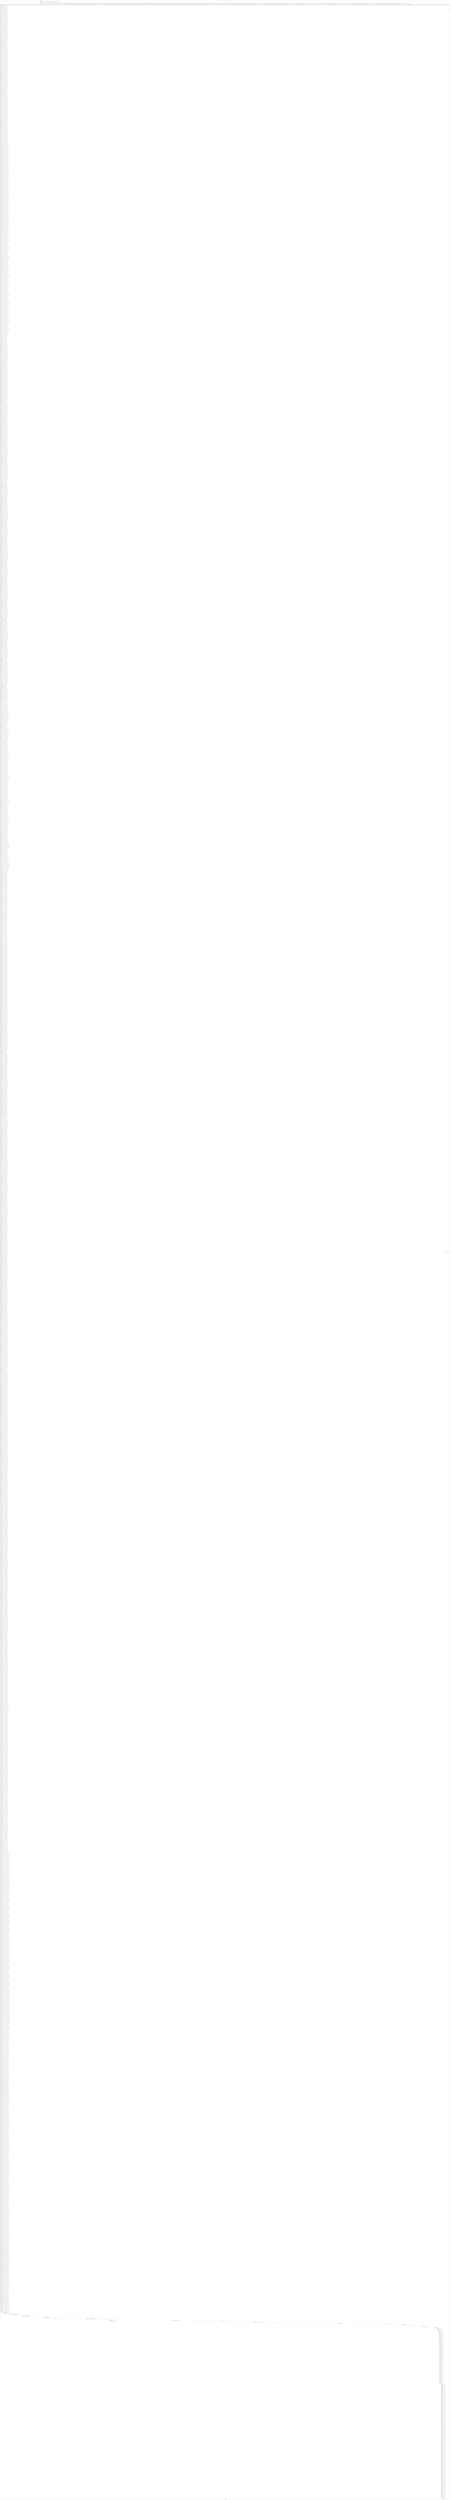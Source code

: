 digraph G {
label="Btor2XCFA";
subgraph cluster_0 {
label="main";
main_init[];
l1[];
l3[];
l4[];
l5[];
l6[];
l7[];
l8[];
l9[];
l10[];
l11[];
l12[];
l13[];
l14[];
l15[];
l16[];
l17[];
l18[];
l19[];
l20[];
l21[];
l22[];
l23[];
l24[];
l25[];
l26[];
l27[];
l28[];
l29[];
l30[];
l31[];
l32[];
l33[];
l34[];
l35[];
l36[];
l37[];
l38[];
l39[];
l40[];
l41[];
l42[];
l43[];
l44[];
l45[];
l46[];
l47[];
l48[];
l49[];
l50[];
l51[];
l52[];
l53[];
l54[];
l55[];
l56[];
l57[];
l58[];
l59[];
l60[];
l61[];
l62[];
l63[];
l64[];
l65[];
l66[];
l67[];
l68[];
l69[];
l70[];
l71[];
l72[];
l73[];
l74[];
l75[];
l76[];
l77[];
l78[];
l79[];
l80[];
l81[];
l82[];
l83[];
l84[];
l85[];
l86[];
l87[];
l88[];
l89[];
l90[];
l91[];
l92[];
l93[];
l94[];
l95[];
l96[];
l97[];
l98[];
l99[];
l100[];
l101[];
l102[];
l103[];
l104[];
l105[];
l106[];
l107[];
l108[];
l109[];
l110[];
l111[];
l112[];
l113[];
l114[];
l115[];
l116[];
l117[];
l118[];
l119[];
l120[];
l121[];
l122[];
l123[];
l124[];
l125[];
l126[];
l127[];
l128[];
l129[];
l130[];
l131[];
l132[];
l133[];
l134[];
l135[];
l136[];
l137[];
l138[];
l139[];
l140[];
l141[];
l142[];
l143[];
l144[];
l145[];
l146[];
l147[];
l148[];
l149[];
l150[];
l151[];
l152[];
l153[];
l154[];
l155[];
l156[];
l157[];
l158[];
l159[];
l160[];
l161[];
l162[];
l163[];
l164[];
l165[];
l166[];
l167[];
l168[];
l169[];
l170[];
l171[];
l172[];
l173[];
l174[];
l175[];
l176[];
l177[];
l178[];
l179[];
l180[];
l181[];
l182[];
l183[];
l184[];
l185[];
l186[];
l187[];
l188[];
l189[];
l190[];
l191[];
l192[];
l193[];
l194[];
l195[];
l196[];
l197[];
l198[];
l199[];
l200[];
l201[];
l202[];
l203[];
l204[];
l205[];
l206[];
l207[];
l208[];
l209[];
l210[];
l211[];
l212[];
l213[];
l214[];
l215[];
l216[];
l217[];
l218[];
l219[];
l220[];
l221[];
l222[];
l223[];
l224[];
l225[];
l226[];
l227[];
l228[];
l229[];
l230[];
l231[];
l232[];
l233[];
l234[];
l235[];
l236[];
l237[];
l238[];
l239[];
l240[];
l241[];
l242[];
l243[];
l244[];
l245[];
l246[];
l247[];
l248[];
l249[];
l250[];
l251[];
l252[];
l253[];
l254[];
l255[];
l256[];
l257[];
l258[];
l259[];
l260[];
l261[];
l262[];
l263[];
l264[];
l265[];
l266[];
l267[];
l268[];
l269[];
l270[];
l271[];
l272[];
l273[];
l274[];
l275[];
l276[];
l277[];
l278[];
l279[];
l280[];
l281[];
l282[];
l283[];
l284[];
l285[];
l286[];
l287[];
l288[];
l289[];
l290[];
l291[];
l292[];
l293[];
l294[];
l295[];
l296[];
l297[];
l298[];
l299[];
l300[];
l301[];
l302[];
l303[];
l304[];
l305[];
l306[];
l307[];
l308[];
l309[];
l310[];
l311[];
l312[];
l313[];
l314[];
l315[];
l316[];
l317[];
l318[];
l319[];
l320[];
l321[];
l322[];
l323[];
l324[];
l325[];
l326[];
l327[];
l328[];
l329[];
l330[];
l331[];
l332[];
l333[];
l334[];
l335[];
l336[];
l337[];
l338[];
l339[];
l340[];
l341[];
l342[];
l343[];
l344[];
l345[];
l346[];
l347[];
l348[];
l349[];
l350[];
l351[];
l352[];
l353[];
l354[];
l355[];
l356[];
l357[];
l358[];
l359[];
l360[];
l361[];
l362[];
l363[];
l364[];
l365[];
l366[];
l367[];
l368[];
l369[];
l370[];
l371[];
l372[];
l373[];
l374[];
l375[];
l376[];
l377[];
l378[];
l379[];
l380[];
l381[];
l382[];
l383[];
l384[];
l385[];
l386[];
l387[];
l388[];
l389[];
l390[];
l391[];
l392[];
l393[];
l394[];
l395[];
l396[];
l397[];
l398[];
l399[];
l400[];
l401[];
l402[];
l403[];
l404[];
l405[];
l406[];
l407[];
l408[];
l409[];
l410[];
l411[];
l412[];
l413[];
l414[];
l415[];
l416[];
l417[];
l418[];
l419[];
l420[];
l421[];
l422[];
l423[];
l424[];
l425[];
l426[];
l427[];
l428[];
l429[];
l430[];
l431[];
l432[];
l433[];
l434[];
l435[];
l436[];
l437[];
l438[];
l439[];
l440[];
l441[];
l442[];
l443[];
l444[];
l445[];
l446[];
l447[];
l448[];
l449[];
l450[];
l451[];
l452[];
l453[];
l454[];
l455[];
l456[];
l457[];
l458[];
l459[];
l460[];
l461[];
l462[];
l463[];
l464[];
l465[];
l466[];
l467[];
l468[];
l469[];
l470[];
l471[];
l472[];
l473[];
l474[];
l475[];
l476[];
l477[];
l478[];
l479[];
l480[];
l481[];
l482[];
l483[];
l484[];
l485[];
l486[];
l487[];
l488[];
l489[];
l490[];
l491[];
l492[];
l493[];
l494[];
l495[];
l496[];
l497[];
l498[];
l499[];
l500[];
l501[];
l502[];
l503[];
l504[];
l505[];
l506[];
l507[];
l508[];
l509[];
l510[];
l511[];
l512[];
l513[];
l514[];
l515[];
l516[];
l517[];
l518[];
l519[];
l520[];
l521[];
l522[];
l523[];
l524[];
l525[];
l526[];
l527[];
l528[];
l529[];
l530[];
l531[];
l532[];
l533[];
l534[];
l535[];
l536[];
l537[];
l538[];
l539[];
l540[];
l541[];
l542[];
l543[];
l544[];
l545[];
l546[];
l547[];
l548[];
l549[];
l550[];
l551[];
l552[];
l553[];
l554[];
l555[];
l556[];
l557[];
l558[];
l559[];
l560[];
l561[];
l562[];
l563[];
l564[];
l565[];
l566[];
l567[];
l568[];
l569[];
l570[];
l571[];
l572[];
l573[];
l574[];
l575[];
l576[];
l577[];
l578[];
l579[];
l580[];
l581[];
l582[];
l583[];
l584[];
l585[];
l586[];
l587[];
l588[];
l589[];
l590[];
l591[];
l592[];
l593[];
l594[];
l595[];
l596[];
l597[];
l598[];
l599[];
l600[];
l601[];
l602[];
l603[];
l604[];
l605[];
l606[];
l607[];
l608[];
l609[];
l610[];
l611[];
l612[];
l613[];
l614[];
l615[];
l616[];
l617[];
l618[];
l619[];
l620[];
l621[];
l622[];
l623[];
l624[];
l625[];
l626[];
l627[];
l628[];
l629[];
l630[];
l631[];
l632[];
l633[];
l634[];
l635[];
l636[];
l637[];
l638[];
l639[];
l640[];
l641[];
l642[];
l643[];
l644[];
l645[];
l646[];
l647[];
l648[];
l649[];
l650[];
l651[];
l652[];
l653[];
l654[];
l655[];
l656[];
l657[];
l658[];
l659[];
l660[];
l661[];
l662[];
l663[];
l664[];
l665[];
l666[];
l667[];
l668[];
l669[];
l670[];
l671[];
l672[];
l673[];
l674[];
l675[];
l676[];
l677[];
l678[];
l679[];
l680[];
l681[];
l682[];
l683[];
l684[];
l685[];
l686[];
l687[];
l688[];
l689[];
l690[];
l691[];
l692[];
l693[];
l694[];
l695[];
l696[];
l697[];
l698[];
l699[];
l700[];
l701[];
l702[];
l703[];
l704[];
l705[];
l706[];
l707[];
l708[];
l709[];
l710[];
l711[];
l712[];
l713[];
l714[];
l715[];
l716[];
l717[];
l718[];
l719[];
l720[];
l721[];
l722[];
l723[];
l724[];
l725[];
l726[];
l727[];
l728[];
l729[];
l730[];
l731[];
l732[];
l733[];
l734[];
l735[];
l736[];
l737[];
l738[];
l739[];
l740[];
l741[];
l742[];
l743[];
l744[];
l745[];
l746[];
l747[];
l748[];
l749[];
l750[];
l751[];
l752[];
l753[];
l754[];
l755[];
l756[];
l757[];
l758[];
l759[];
l760[];
l761[];
l762[];
l763[];
l764[];
l765[];
l766[];
l767[];
l768[];
l769[];
l770[];
l771[];
l772[];
l773[];
l774[];
l775[];
l776[];
l777[];
l778[];
l779[];
l780[];
l781[];
l782[];
l783[];
l784[];
l785[];
l786[];
l787[];
l788[];
l789[];
l790[];
l791[];
l792[];
l793[];
l794[];
l795[];
l796[];
l797[];
l798[];
l799[];
l800[];
l801[];
l802[];
l803[];
l804[];
l805[];
l806[];
l807[];
l808[];
l809[];
l810[];
l811[];
l812[];
l813[];
l814[];
l815[];
l816[];
l817[];
l818[];
l819[];
l820[];
l821[];
l822[];
l823[];
l824[];
l825[];
l826[];
l827[];
l828[];
l829[];
l830[];
l831[];
l832[];
l833[];
l834[];
l835[];
l836[];
l837[];
l838[];
l839[];
l840[];
l841[];
l842[];
l843[];
l844[];
l845[];
l846[];
l847[];
l848[];
l849[];
l850[];
l851[];
l852[];
l853[];
l854[];
l855[];
l856[];
l857[];
l858[];
l859[];
l860[];
l861[];
l862[];
l863[];
l864[];
l865[];
l866[];
l867[];
l868[];
l869[];
l870[];
l871[];
l872[];
l873[];
l874[];
l875[];
l876[];
l877[];
l878[];
l879[];
l880[];
l881[];
l882[];
l883[];
l884[];
l885[];
l886[];
l887[];
l888[];
l889[];
l890[];
l891[];
l892[];
l893[];
l894[];
l895[];
l896[];
l897[];
l898[];
l899[];
l900[];
l901[];
l902[];
l903[];
l904[];
l905[];
l906[];
l907[];
l908[];
l909[];
l910[];
l911[];
l912[];
l913[];
l914[];
l915[];
l916[];
l917[];
l918[];
l919[];
l920[];
l921[];
l922[];
l923[];
l924[];
l925[];
l926[];
l927[];
l928[];
l929[];
l930[];
l931[];
l932[];
l933[];
l934[];
l935[];
l936[];
l937[];
l938[];
l939[];
l940[];
l941[];
l942[];
l943[];
l944[];
l945[];
l946[];
l947[];
l948[];
l949[];
l950[];
l951[];
l952[];
l953[];
l954[];
l955[];
l956[];
l957[];
l958[];
l959[];
l960[];
l961[];
l962[];
l963[];
l964[];
l965[];
l966[];
l967[];
l968[];
l969[];
l970[];
l971[];
l972[];
l973[];
l974[];
l975[];
l976[];
l977[];
l978[];
l979[];
l980[];
l981[];
l982[];
l983[];
l984[];
l985[];
l986[];
l987[];
l988[];
l989[];
l990[];
l991[];
l992[];
l993[];
l994[];
l995[];
l996[];
l997[];
l998[];
l999[];
l1000[];
l1001[];
l1002[];
l1003[];
l1004[];
l1005[];
l1006[];
l1007[];
l1008[];
l1009[];
l1010[];
l1011[];
l1012[];
l1013[];
l1014[];
l1015[];
l1016[];
l1017[];
l1018[];
l1019[];
l1020[];
l1021[];
l1022[];
l1023[];
l1024[];
l1025[];
l1026[];
l1027[];
l1028[];
l1029[];
l1030[];
l1031[];
l1032[];
l1033[];
l1034[];
l1035[];
l1036[];
l1037[];
l1038[];
l1039[];
l1040[];
l1041[];
l1042[];
l1043[];
l1044[];
l1045[];
l1046[];
l1047[];
l1048[];
l1049[];
l1050[];
l1051[];
l1052[];
l1053[];
l1054[];
l1055[];
l1056[];
l1057[];
l1058[];
l1059[];
l1060[];
l1061[];
l1062[];
l1063[];
l1064[];
l1065[];
l1066[];
l1067[];
l1068[];
l1069[];
l1070[];
l1071[];
l1072[];
l1073[];
l1074[];
l1075[];
l1076[];
l1077[];
l1078[];
l1079[];
l1080[];
l1081[];
l1082[];
l1083[];
l1084[];
l1085[];
l1086[];
l1087[];
l1088[];
l1089[];
l1090[];
l1091[];
l1092[];
l1093[];
l1094[];
l1095[];
l1096[];
l1097[];
l1098[];
l1099[];
l1100[];
l1101[];
l1102[];
l1103[];
l1104[];
l1105[];
l1106[];
l1107[];
l1108[];
l1109[];
l1110[];
l1111[];
l1112[];
l1113[];
l1114[];
l1115[];
l1116[];
l1117[];
l1118[];
l1119[];
l1120[];
l1121[];
l1122[];
l1123[];
l1124[];
l1125[];
l1126[];
l1127[];
l1128[];
l1129[];
l1130[];
l1131[];
l1132[];
l1133[];
l1134[];
l1135[];
l1136[];
l1137[];
l1138[];
l1139[];
l1140[];
l1141[];
l1142[];
l1143[];
l1144[];
l1145[];
l1146[];
l1147[];
l1148[];
l1149[];
l1150[];
l1151[];
l1152[];
l1153[];
l1154[];
l1155[];
l1156[];
l1157[];
l1158[];
l1159[];
l1160[];
l1161[];
l1162[];
l1163[];
l1164[];
l1165[];
l1166[];
l1167[];
l1168[];
l1169[];
l1170[];
l1171[];
l1172[];
l1173[];
l1174[];
l1175[];
l1176[];
l1177[];
l1178[];
l1179[];
l1180[];
l1181[];
l1182[];
l1183[];
l1184[];
l1185[];
l1186[];
l1187[];
l1188[];
l1189[];
l1190[];
l1191[];
l1192[];
l1193[];
l1194[];
l1195[];
l1196[];
l1197[];
l1198[];
l1199[];
l1200[];
l1201[];
l1202[];
l1203[];
l1204[];
l1205[];
l1206[];
l1207[];
l1208[];
l1209[];
l1210[];
l1211[];
l1212[];
l1213[];
l1214[];
l1215[];
l1216[];
l1217[];
l1218[];
l1219[];
l1220[];
l1221[];
l1222[];
l1223[];
l1224[];
l1225[];
l1226[];
l1227[];
l1228[];
l1229[];
l1230[];
l1231[];
l1232[];
l1233[];
l1234[];
l1235[];
l1236[];
l1237[];
l1238[];
l1239[];
l1240[];
l1241[];
l1242[];
l1243[];
l1244[];
l1245[];
l1246[];
l1247[];
l1248[];
l1249[];
l1250[];
l1251[];
l1252[];
l1253[];
l1254[];
l1255[];
l1256[];
l1257[];
l1258[];
l1259[];
l1260[];
l1261[];
l1262[];
l1263[];
l1264[];
l1265[];
l1266[];
l1267[];
l1268[];
l1269[];
l1270[];
l1271[];
l1272[];
l1273[];
l1274[];
l1275[];
l1276[];
l1277[];
l1278[];
l1279[];
l1280[];
l1281[];
l1282[];
l1283[];
l1284[];
l1285[];
l1286[];
l1287[];
l1288[];
l1289[];
l1290[];
l1291[];
l1292[];
l1293[];
l1294[];
l1295[];
l1296[];
l1297[];
l1298[];
l1299[];
l1300[];
l1301[];
l1302[];
l1303[];
l1304[];
l1305[];
l1306[];
l1307[];
l1308[];
l1309[];
l1310[];
l1311[];
l1312[];
l1313[];
l1314[];
l1315[];
l1316[];
l1317[];
l1318[];
l1319[];
l1320[];
l1321[];
l1322[];
l1323[];
l1324[];
l1325[];
l1326[];
l1327[];
l1328[];
l1329[];
l1330[];
l1331[];
l1332[];
l1333[];
l1334[];
l1335[];
l1336[];
l1337[];
l1338[];
l1339[];
l1340[];
l1341[];
l1342[];
l1343[];
l1344[];
l1345[];
l1346[];
l1347[];
l1348[];
l1349[];
l1350[];
l1351[];
l1352[];
l1353[];
l1354[];
l1355[];
l1356[];
l1357[];
l1358[];
l1359[];
l1360[];
l1361[];
l1362[];
l1363[];
l1364[];
l1365[];
l1366[];
l1367[];
l1368[];
l1369[];
l1370[];
l1371[];
l1372[];
l1373[];
l1374[];
l1375[];
l1376[];
l1377[];
l1378[];
l1379[];
l1380[];
l1381[];
l1382[];
l1383[];
l1384[];
l1385[];
l1386[];
l1387[];
l1388[];
l1389[];
l1390[];
l1391[];
l1392[];
l1393[];
l1394[];
l1395[];
l1396[];
l1397[];
l1398[];
l1399[];
l1400[];
l1401[];
l1402[];
l1403[];
l1404[];
l1405[];
l1406[];
l1407[];
l1408[];
l1409[];
l1410[];
l1411[];
l1412[];
l1413[];
l1414[];
l1415[];
l1416[];
l1417[];
l1418[];
l1419[];
l1420[];
l1421[];
l1422[];
l1423[];
l1424[];
l1425[];
l1426[];
l1427[];
l1428[];
l1429[];
l1430[];
l1431[];
l1432[];
l1433[];
l1434[];
l1435[];
l1436[];
l1437[];
l1438[];
l1439[];
l1440[];
l1441[];
l1442[];
l1443[];
l1444[];
l1445[];
l1446[];
l1447[];
l1448[];
l1449[];
l1450[];
l1451[];
l1452[];
l1453[];
l1454[];
l1455[];
l1456[];
l1457[];
l1458[];
l1459[];
l1460[];
l1461[];
l1462[];
l1463[];
l1464[];
l1465[];
l1466[];
l1467[];
l1468[];
l1469[];
l1470[];
l1471[];
l1472[];
l1473[];
l1474[];
l1475[];
l1476[];
l1477[];
l1478[];
l1479[];
l1480[];
l1481[];
l1482[];
l1483[];
l1484[];
l1485[];
l1486[];
l1487[];
l1488[];
l1489[];
l1490[];
l1491[];
l1492[];
l1493[];
l1494[];
l1495[];
l1496[];
l1497[];
l1498[];
l1499[];
l1500[];
l1501[];
l1502[];
l1503[];
l1504[];
l1505[];
l1506[];
l1507[];
l1508[];
l1509[];
l1510[];
l1511[];
l1512[];
l1513[];
l1514[];
l1515[];
l1516[];
l1517[];
l1518[];
l1519[];
l1520[];
l1521[];
l1522[];
l1523[];
l1524[];
l1525[];
l1526[];
l1527[];
l1528[];
l1529[];
l1530[];
l1531[];
l1532[];
l1533[];
l1534[];
l1535[];
l1536[];
l1537[];
l1538[];
l1539[];
main_error[];
l1540[];
l1541[];
l1542[];
l1543[];
l1544[];
l1545[];
l1546[];
l1547[];
l1548[];
l1549[];
l1550[];
l1551[];
l1552[];
l1553[];
l1554[];
l1555[];
l1556[];
l1557[];
l1558[];
l1559[];
l1560[];
l1561[];
l1562[];
l1563[];
l1564[];
l1565[];
l1566[];
l1567[];
l1568[];
l1569[];
l1570[];
l1571[];
l1572[];
l1573[];
l1574[];
l1575[];
l1576[];
l1577[];
l1578[];
l1579[];
l1580[];
l1581[];
l1582[];
l1583[];
l1584[];
l1585[];
l1586[];
l1587[];
l1588[];
l1589[];
l1590[];
l1591[];
l1592[];
l1593[];
l1594[];
l1595[];
l1596[];
l1597[];
l1598[];
l1599[];
l1600[];
l1601[];
l1602[];
l1603[];
l1604[];
l1605[];
l1606[];
l1607[];
l1608[];
l1609[];
l1610[];
l1611[];
l1612[];
l1613[];
l1614[];
l1615[];
l1616[];
l1617[];
l1618[];
l1619[];
l1620[];
l1621[];
l1622[];
l1623[];
l1624[];
l1625[];
l1626[];
l1627[];
l1628[];
l1629[];
l1630[];
l1631[];
l1632[];
l1633[];
l1634[];
l1635[];
l1636[];
l1637[];
l1638[];
l1639[];
l1640[];
l1641[];
l1642[];
l1643[];
l1644[];
l1645[];
l1646[];
l1647[];
l1648[];
l1649[];
l1650[];
l1651[];
l1652[];
l1653[];
l1654[];
l1655[];
l1656[];
l1657[];
l1658[];
main_init -> l1 [label="[(assign const_3 #b00000000),(assign const_56 #b0),(assign const_333 #b00000000),(assign const_622 #b1),(assign const_625 #b00000001)] "];
l3 -> l4 [label="[(havoc input_388),(havoc input_390),(havoc input_392),(havoc input_394),(havoc input_396),(havoc input_398),(havoc input_400),(havoc input_402),(havoc input_404),(havoc input_406),(havoc input_408),(havoc input_410),(havoc input_412),(havoc input_414),(havoc input_416),(havoc input_418),(havoc input_420),(havoc input_422),(havoc input_424),(havoc input_426),(havoc input_428),(havoc input_430),(havoc input_432),(havoc input_434),(havoc input_436),(havoc input_438),(havoc input_440),(havoc input_442),(havoc input_444),(havoc input_446),(havoc input_448),(havoc input_450),(havoc input_452),(havoc input_454),(havoc input_456),(havoc input_458),(havoc input_460),(havoc input_462),(havoc input_464),(havoc input_466),(havoc input_468),(havoc input_470),(havoc input_472),(havoc input_474),(havoc input_476),(havoc input_478),(havoc input_480),(havoc input_482),(havoc input_484),(havoc input_486),(havoc input_488),(havoc input_490),(havoc input_492),(havoc input_494),(havoc input_496),(havoc input_498),(havoc input_500),(havoc input_502),(havoc input_504),(havoc input_506),(havoc input_508),(havoc input_510),(havoc input_512),(havoc input_514),(havoc input_516),(havoc input_518),(havoc input_520),(havoc input_522),(havoc input_524),(havoc input_526),(havoc input_528),(havoc input_530),(havoc input_532),(havoc input_534),(havoc input_536),(havoc input_538),(havoc input_540),(havoc input_542),(havoc input_544),(havoc input_546),(havoc input_548),(havoc input_550),(havoc input_552),(havoc input_554),(havoc input_556),(havoc input_558),(havoc input_560),(havoc input_562),(havoc input_564),(havoc input_566),(havoc input_568),(havoc input_570),(havoc input_572),(havoc input_574),(havoc input_576),(havoc input_578),(havoc input_580),(havoc input_582),(havoc input_584),(havoc input_586),(havoc input_588),(havoc input_590),(havoc input_592),(havoc input_594),(havoc input_596),(havoc input_598),(havoc input_600),(havoc input_602),(havoc input_604),(havoc input_606),(havoc input_608),(havoc input_610),(havoc input_612),(havoc input_614),(havoc input_616),(havoc input_618),(havoc input_620),(havoc input_624),(havoc input_631),(havoc input_638),(havoc input_645),(havoc input_652),(havoc input_659),(havoc input_666),(havoc input_673),(havoc input_680),(havoc input_687),(havoc input_694),(havoc input_701),(havoc input_708),(havoc input_715),(havoc input_720),(havoc input_726),(havoc input_734),(havoc input_738),(havoc input_745),(havoc input_750),(havoc input_756),(havoc input_764),(havoc input_770),(havoc input_777),(havoc input_782),(havoc input_788),(havoc input_796),(havoc input_802),(havoc input_809),(havoc input_814),(havoc input_820),(havoc input_828),(havoc input_834),(havoc input_841),(havoc input_846),(havoc input_852),(havoc input_860),(havoc input_866),(havoc input_873),(havoc input_878),(havoc input_884),(havoc input_892),(havoc input_898),(havoc input_905),(havoc input_910),(havoc input_916),(havoc input_924),(havoc input_930),(havoc input_937),(havoc input_942),(havoc input_948),(havoc input_956),(havoc input_962),(havoc input_969),(havoc input_974),(havoc input_980),(havoc input_988),(havoc input_994),(havoc input_1001),(havoc input_1006),(havoc input_1012),(havoc input_1020),(havoc input_1026),(havoc input_1033),(havoc input_1038),(havoc input_1044),(havoc input_1052),(havoc input_1058),(havoc input_1065),(havoc input_1070),(havoc input_1076),(havoc input_1084),(havoc input_1090),(havoc input_1097),(havoc input_1102),(havoc input_1108),(havoc input_1120),(havoc input_1126)] "];
l4 -> l5 [label="[(assign binary_243 (bvand state_57 (bvnot state_59)))] "];
l5 -> l6 [label="[(assign binary_244 (bvand binary_243 (bvnot state_61)))] "];
l6 -> l7 [label="[(assign binary_245 (bvand binary_244 (bvnot state_63)))] "];
l7 -> l8 [label="[(assign binary_246 (bvand binary_245 state_65))] "];
l8 -> l9 [label="[(assign binary_247 (bvand binary_246 (bvnot state_67)))] "];
l9 -> l10 [label="[(assign binary_248 (bvand binary_247 (bvnot state_69)))] "];
l10 -> l11 [label="[(assign binary_249 (bvand binary_248 state_71))] "];
l11 -> l12 [label="[(assign binary_250 (bvand binary_249 (bvnot state_73)))] "];
l12 -> l13 [label="[(assign binary_251 (bvand binary_250 (bvnot state_75)))] "];
l13 -> l14 [label="[(assign binary_252 (bvand binary_251 state_77))] "];
l14 -> l15 [label="[(assign binary_253 (bvand binary_252 (bvnot state_79)))] "];
l15 -> l16 [label="[(assign binary_254 (bvand binary_253 (bvnot state_81)))] "];
l16 -> l17 [label="[(assign binary_255 (bvand binary_254 (bvnot state_83)))] "];
l17 -> l18 [label="[(assign binary_256 (bvand binary_255 state_85))] "];
l18 -> l19 [label="[(assign binary_257 (bvand binary_256 (bvnot state_87)))] "];
l19 -> l20 [label="[(assign binary_258 (bvand binary_257 (bvnot state_89)))] "];
l20 -> l21 [label="[(assign binary_259 (bvand binary_258 state_91))] "];
l21 -> l22 [label="[(assign binary_260 (bvand binary_259 (bvnot state_93)))] "];
l22 -> l23 [label="[(assign binary_261 (bvand binary_260 (bvnot state_95)))] "];
l23 -> l24 [label="[(assign binary_262 (bvand binary_261 (bvnot state_97)))] "];
l24 -> l25 [label="[(assign binary_263 (bvand binary_262 state_99))] "];
l25 -> l26 [label="[(assign binary_264 (bvand binary_263 (bvnot state_101)))] "];
l26 -> l27 [label="[(assign binary_265 (bvand binary_264 (bvnot state_103)))] "];
l27 -> l28 [label="[(assign binary_266 (bvand binary_265 state_105))] "];
l28 -> l29 [label="[(assign binary_267 (bvand binary_266 (bvnot state_107)))] "];
l29 -> l30 [label="[(assign binary_268 (bvand binary_267 (bvnot state_109)))] "];
l30 -> l31 [label="[(assign binary_269 (bvand binary_268 (bvnot state_111)))] "];
l31 -> l32 [label="[(assign binary_270 (bvand binary_269 state_113))] "];
l32 -> l33 [label="[(assign binary_271 (bvand binary_270 (bvnot state_115)))] "];
l33 -> l34 [label="[(assign binary_272 (bvand binary_271 (bvnot state_117)))] "];
l34 -> l35 [label="[(assign binary_273 (bvand binary_272 state_119))] "];
l35 -> l36 [label="[(assign binary_274 (bvand binary_273 (bvnot state_121)))] "];
l36 -> l37 [label="[(assign binary_275 (bvand binary_274 (bvnot state_123)))] "];
l37 -> l38 [label="[(assign binary_276 (bvand binary_275 (bvnot state_125)))] "];
l38 -> l39 [label="[(assign binary_277 (bvand binary_276 state_127))] "];
l39 -> l40 [label="[(assign binary_278 (bvand binary_277 (bvnot state_129)))] "];
l40 -> l41 [label="[(assign binary_279 (bvand binary_278 (bvnot state_131)))] "];
l41 -> l42 [label="[(assign binary_280 (bvand binary_279 state_133))] "];
l42 -> l43 [label="[(assign binary_281 (bvand binary_280 (bvnot state_135)))] "];
l43 -> l44 [label="[(assign binary_282 (bvand binary_281 (bvnot state_137)))] "];
l44 -> l45 [label="[(assign binary_283 (bvand binary_282 (bvnot state_139)))] "];
l45 -> l46 [label="[(assign binary_284 (bvand binary_283 state_141))] "];
l46 -> l47 [label="[(assign binary_285 (bvand binary_284 (bvnot state_143)))] "];
l47 -> l48 [label="[(assign binary_286 (bvand binary_285 (bvnot state_145)))] "];
l48 -> l49 [label="[(assign binary_287 (bvand binary_286 state_147))] "];
l49 -> l50 [label="[(assign binary_288 (bvand binary_287 (bvnot state_149)))] "];
l50 -> l51 [label="[(assign binary_289 (bvand binary_288 (bvnot state_151)))] "];
l51 -> l52 [label="[(assign binary_290 (bvand binary_289 (bvnot state_153)))] "];
l52 -> l53 [label="[(assign binary_291 (bvand binary_290 state_155))] "];
l53 -> l54 [label="[(assign binary_292 (bvand binary_291 (bvnot state_157)))] "];
l54 -> l55 [label="[(assign binary_293 (bvand binary_292 (bvnot state_159)))] "];
l55 -> l56 [label="[(assign binary_294 (bvand binary_293 state_161))] "];
l56 -> l57 [label="[(assign binary_295 (bvand binary_294 (bvnot state_163)))] "];
l57 -> l58 [label="[(assign binary_296 (bvand binary_295 (bvnot state_165)))] "];
l58 -> l59 [label="[(assign binary_297 (bvand binary_296 (bvnot state_167)))] "];
l59 -> l60 [label="[(assign binary_298 (bvand binary_297 state_169))] "];
l60 -> l61 [label="[(assign binary_299 (bvand binary_298 (bvnot state_171)))] "];
l61 -> l62 [label="[(assign binary_300 (bvand binary_299 (bvnot state_173)))] "];
l62 -> l63 [label="[(assign binary_301 (bvand binary_300 state_175))] "];
l63 -> l64 [label="[(assign binary_302 (bvand binary_301 (bvnot state_177)))] "];
l64 -> l65 [label="[(assign binary_303 (bvand binary_302 (bvnot state_179)))] "];
l65 -> l66 [label="[(assign binary_304 (bvand binary_303 (bvnot state_181)))] "];
l66 -> l67 [label="[(assign binary_305 (bvand binary_304 state_183))] "];
l67 -> l68 [label="[(assign binary_306 (bvand binary_305 (bvnot state_185)))] "];
l68 -> l69 [label="[(assign binary_307 (bvand binary_306 (bvnot state_187)))] "];
l69 -> l70 [label="[(assign binary_308 (bvand binary_307 state_189))] "];
l70 -> l71 [label="[(assign binary_309 (bvand binary_308 (bvnot state_191)))] "];
l71 -> l72 [label="[(assign binary_310 (bvand binary_309 (bvnot state_193)))] "];
l72 -> l73 [label="[(assign binary_311 (bvand binary_310 (bvnot state_195)))] "];
l73 -> l74 [label="[(assign binary_312 (bvand binary_311 state_197))] "];
l74 -> l75 [label="[(assign binary_313 (bvand binary_312 (bvnot state_199)))] "];
l75 -> l76 [label="[(assign binary_314 (bvand binary_313 (bvnot state_201)))] "];
l76 -> l77 [label="[(assign binary_315 (bvand binary_314 state_203))] "];
l77 -> l78 [label="[(assign binary_316 (bvand binary_315 (bvnot state_205)))] "];
l78 -> l79 [label="[(assign binary_317 (bvand binary_316 (bvnot state_207)))] "];
l79 -> l80 [label="[(assign binary_318 (bvand binary_317 (bvnot state_209)))] "];
l80 -> l81 [label="[(assign binary_319 (bvand binary_318 state_211))] "];
l81 -> l82 [label="[(assign binary_320 (bvand binary_319 (bvnot state_213)))] "];
l82 -> l83 [label="[(assign binary_321 (bvand binary_320 (bvnot state_215)))] "];
l83 -> l84 [label="[(assign binary_322 (bvand binary_321 state_217))] "];
l84 -> l85 [label="[(assign binary_323 (bvand binary_322 (bvnot state_219)))] "];
l85 -> l86 [label="[(assign binary_324 (bvand binary_323 (bvnot state_221)))] "];
l86 -> l87 [label="[(assign binary_325 (bvand binary_324 (bvnot state_223)))] "];
l87 -> l88 [label="[(assign binary_326 (bvand binary_325 state_225))] "];
l88 -> l89 [label="[(assign binary_327 (bvand binary_326 (bvnot state_227)))] "];
l89 -> l90 [label="[(assign binary_328 (bvand binary_327 (bvnot state_229)))] "];
l90 -> l91 [label="[(assign binary_329 (bvand binary_328 state_231))] "];
l91 -> l92 [label="[(assign binary_330 (bvand binary_329 (bvnot state_233)))] "];
l92 -> l93 [label="[(assign binary_331 (bvand binary_330 (bvnot state_235)))] "];
l93 -> l94 [label="[(assign binary_332 (bvand binary_331 (bvnot state_237)))] "];
l94 -> l95 [label="[(assign comparison_334 (ite (= const_333 state_4) #b1 #b0))] "];
l95 -> l96 [label="[(assign binary_335 (bvand binary_332 comparison_334))] "];
l96 -> l97 [label="[(assign comparison_336 (ite (= const_333 state_6) #b1 #b0))] "];
l97 -> l98 [label="[(assign binary_337 (bvand binary_335 comparison_336))] "];
l98 -> l99 [label="[(assign comparison_338 (ite (= const_333 state_8) #b1 #b0))] "];
l99 -> l100 [label="[(assign binary_339 (bvand binary_337 comparison_338))] "];
l100 -> l101 [label="[(assign comparison_340 (ite (= const_333 state_10) #b1 #b0))] "];
l101 -> l102 [label="[(assign binary_341 (bvand binary_339 comparison_340))] "];
l102 -> l103 [label="[(assign comparison_342 (ite (= const_333 state_12) #b1 #b0))] "];
l103 -> l104 [label="[(assign binary_343 (bvand binary_341 comparison_342))] "];
l104 -> l105 [label="[(assign comparison_344 (ite (= const_333 state_14) #b1 #b0))] "];
l105 -> l106 [label="[(assign binary_345 (bvand binary_343 comparison_344))] "];
l106 -> l107 [label="[(assign comparison_346 (ite (= const_333 state_16) #b1 #b0))] "];
l107 -> l108 [label="[(assign binary_347 (bvand binary_345 comparison_346))] "];
l108 -> l109 [label="[(assign comparison_348 (ite (= const_333 state_18) #b1 #b0))] "];
l109 -> l110 [label="[(assign binary_349 (bvand binary_347 comparison_348))] "];
l110 -> l111 [label="[(assign comparison_350 (ite (= const_333 state_20) #b1 #b0))] "];
l111 -> l112 [label="[(assign binary_351 (bvand binary_349 comparison_350))] "];
l112 -> l113 [label="[(assign comparison_352 (ite (= const_333 state_22) #b1 #b0))] "];
l113 -> l114 [label="[(assign binary_353 (bvand binary_351 comparison_352))] "];
l114 -> l115 [label="[(assign comparison_354 (ite (= const_333 state_24) #b1 #b0))] "];
l115 -> l116 [label="[(assign binary_355 (bvand binary_353 comparison_354))] "];
l116 -> l117 [label="[(assign comparison_356 (ite (= const_333 state_26) #b1 #b0))] "];
l117 -> l118 [label="[(assign binary_357 (bvand binary_355 comparison_356))] "];
l118 -> l119 [label="[(assign comparison_358 (ite (= const_333 state_28) #b1 #b0))] "];
l119 -> l120 [label="[(assign binary_359 (bvand binary_357 comparison_358))] "];
l120 -> l121 [label="[(assign comparison_360 (ite (= const_333 state_30) #b1 #b0))] "];
l121 -> l122 [label="[(assign binary_361 (bvand binary_359 comparison_360))] "];
l122 -> l123 [label="[(assign comparison_362 (ite (= const_333 state_32) #b1 #b0))] "];
l123 -> l124 [label="[(assign binary_363 (bvand binary_361 comparison_362))] "];
l124 -> l125 [label="[(assign comparison_364 (ite (= const_333 state_34) #b1 #b0))] "];
l125 -> l126 [label="[(assign binary_365 (bvand binary_363 comparison_364))] "];
l126 -> l127 [label="[(assign comparison_366 (ite (= const_333 state_36) #b1 #b0))] "];
l127 -> l128 [label="[(assign binary_367 (bvand binary_365 comparison_366))] "];
l128 -> l129 [label="[(assign comparison_368 (ite (= const_333 state_38) #b1 #b0))] "];
l129 -> l130 [label="[(assign binary_369 (bvand binary_367 comparison_368))] "];
l130 -> l131 [label="[(assign comparison_370 (ite (= const_333 state_40) #b1 #b0))] "];
l131 -> l132 [label="[(assign binary_371 (bvand binary_369 comparison_370))] "];
l132 -> l133 [label="[(assign comparison_372 (ite (= const_333 state_42) #b1 #b0))] "];
l133 -> l134 [label="[(assign binary_373 (bvand binary_371 comparison_372))] "];
l134 -> l135 [label="[(assign comparison_374 (ite (= const_333 state_44) #b1 #b0))] "];
l135 -> l136 [label="[(assign binary_375 (bvand binary_373 comparison_374))] "];
l136 -> l137 [label="[(assign comparison_376 (ite (= const_333 state_46) #b1 #b0))] "];
l137 -> l138 [label="[(assign binary_377 (bvand binary_375 comparison_376))] "];
l138 -> l139 [label="[(assign comparison_378 (ite (= const_333 state_48) #b1 #b0))] "];
l139 -> l140 [label="[(assign binary_379 (bvand binary_377 comparison_378))] "];
l140 -> l141 [label="[(assign comparison_380 (ite (= const_333 state_50) #b1 #b0))] "];
l141 -> l142 [label="[(assign binary_381 (bvand binary_379 comparison_380))] "];
l142 -> l143 [label="[(assign comparison_382 (ite (= const_333 state_52) #b1 #b0))] "];
l143 -> l144 [label="[(assign binary_383 (bvand binary_381 comparison_382))] "];
l144 -> l145 [label="[(assign comparison_384 (ite (= const_333 state_54) #b1 #b0))] "];
l145 -> l146 [label="[(assign binary_385 (bvand binary_383 comparison_384))] "];
l146 -> l147 [label="[(assign binary_386 (bvand state_241 binary_385))] "];
l147 -> l148 [label="[(assign comparison_626 (ite (= const_625 input_390) #b1 #b0))] "];
l148 -> l149 [label="[(assign comparison_627 (ite (= const_625 input_388) #b1 #b0))] "];
l149 -> l150 [label="[(assign binary_628 (bvand comparison_626 comparison_627))] "];
l150 -> l151 [label="[(assign binary_629 (bvand input_452 binary_628))] "];
l151 -> l152 [label="[(assign binary_630 (bvor (bvnot input_624) binary_629))] "];
l152 -> l153 [label="[(assign comparison_632 (ite (= const_625 input_394) #b1 #b0))] "];
l153 -> l154 [label="[(assign comparison_633 (ite (= const_625 input_392) #b1 #b0))] "];
l154 -> l155 [label="[(assign binary_634 (bvand comparison_632 comparison_633))] "];
l155 -> l156 [label="[(assign binary_635 (bvand input_466 binary_634))] "];
l156 -> l157 [label="[(assign binary_636 (bvor (bvnot input_631) binary_635))] "];
l157 -> l158 [label="[(assign binary_637 (bvand binary_630 binary_636))] "];
l158 -> l159 [label="[(assign comparison_639 (ite (= const_625 input_398) #b1 #b0))] "];
l159 -> l160 [label="[(assign comparison_640 (ite (= const_625 input_396) #b1 #b0))] "];
l160 -> l161 [label="[(assign binary_641 (bvand comparison_639 comparison_640))] "];
l161 -> l162 [label="[(assign binary_642 (bvand input_480 binary_641))] "];
l162 -> l163 [label="[(assign binary_643 (bvor (bvnot input_638) binary_642))] "];
l163 -> l164 [label="[(assign binary_644 (bvand binary_637 binary_643))] "];
l164 -> l165 [label="[(assign comparison_646 (ite (= const_625 input_402) #b1 #b0))] "];
l165 -> l166 [label="[(assign comparison_647 (ite (= const_625 input_400) #b1 #b0))] "];
l166 -> l167 [label="[(assign binary_648 (bvand comparison_646 comparison_647))] "];
l167 -> l168 [label="[(assign binary_649 (bvand input_494 binary_648))] "];
l168 -> l169 [label="[(assign binary_650 (bvor (bvnot input_645) binary_649))] "];
l169 -> l170 [label="[(assign binary_651 (bvand binary_644 binary_650))] "];
l170 -> l171 [label="[(assign comparison_653 (ite (= const_625 input_406) #b1 #b0))] "];
l171 -> l172 [label="[(assign comparison_654 (ite (= const_625 input_404) #b1 #b0))] "];
l172 -> l173 [label="[(assign binary_655 (bvand comparison_653 comparison_654))] "];
l173 -> l174 [label="[(assign binary_656 (bvand input_508 binary_655))] "];
l174 -> l175 [label="[(assign binary_657 (bvor (bvnot input_652) binary_656))] "];
l175 -> l176 [label="[(assign binary_658 (bvand binary_651 binary_657))] "];
l176 -> l177 [label="[(assign comparison_660 (ite (= const_625 input_410) #b1 #b0))] "];
l177 -> l178 [label="[(assign comparison_661 (ite (= const_625 input_408) #b1 #b0))] "];
l178 -> l179 [label="[(assign binary_662 (bvand comparison_660 comparison_661))] "];
l179 -> l180 [label="[(assign binary_663 (bvand input_522 binary_662))] "];
l180 -> l181 [label="[(assign binary_664 (bvor (bvnot input_659) binary_663))] "];
l181 -> l182 [label="[(assign binary_665 (bvand binary_658 binary_664))] "];
l182 -> l183 [label="[(assign comparison_667 (ite (= const_625 input_414) #b1 #b0))] "];
l183 -> l184 [label="[(assign comparison_668 (ite (= const_625 input_412) #b1 #b0))] "];
l184 -> l185 [label="[(assign binary_669 (bvand comparison_667 comparison_668))] "];
l185 -> l186 [label="[(assign binary_670 (bvand input_536 binary_669))] "];
l186 -> l187 [label="[(assign binary_671 (bvor (bvnot input_666) binary_670))] "];
l187 -> l188 [label="[(assign binary_672 (bvand binary_665 binary_671))] "];
l188 -> l189 [label="[(assign comparison_674 (ite (= const_625 input_418) #b1 #b0))] "];
l189 -> l190 [label="[(assign comparison_675 (ite (= const_625 input_416) #b1 #b0))] "];
l190 -> l191 [label="[(assign binary_676 (bvand comparison_674 comparison_675))] "];
l191 -> l192 [label="[(assign binary_677 (bvand input_550 binary_676))] "];
l192 -> l193 [label="[(assign binary_678 (bvor (bvnot input_673) binary_677))] "];
l193 -> l194 [label="[(assign binary_679 (bvand binary_672 binary_678))] "];
l194 -> l195 [label="[(assign comparison_681 (ite (= const_625 input_422) #b1 #b0))] "];
l195 -> l196 [label="[(assign comparison_682 (ite (= const_625 input_420) #b1 #b0))] "];
l196 -> l197 [label="[(assign binary_683 (bvand comparison_681 comparison_682))] "];
l197 -> l198 [label="[(assign binary_684 (bvand input_564 binary_683))] "];
l198 -> l199 [label="[(assign binary_685 (bvor (bvnot input_680) binary_684))] "];
l199 -> l200 [label="[(assign binary_686 (bvand binary_679 binary_685))] "];
l200 -> l201 [label="[(assign comparison_688 (ite (= const_625 input_426) #b1 #b0))] "];
l201 -> l202 [label="[(assign comparison_689 (ite (= const_625 input_424) #b1 #b0))] "];
l202 -> l203 [label="[(assign binary_690 (bvand comparison_688 comparison_689))] "];
l203 -> l204 [label="[(assign binary_691 (bvand input_578 binary_690))] "];
l204 -> l205 [label="[(assign binary_692 (bvor (bvnot input_687) binary_691))] "];
l205 -> l206 [label="[(assign binary_693 (bvand binary_686 binary_692))] "];
l206 -> l207 [label="[(assign comparison_695 (ite (= const_625 input_430) #b1 #b0))] "];
l207 -> l208 [label="[(assign comparison_696 (ite (= const_625 input_428) #b1 #b0))] "];
l208 -> l209 [label="[(assign binary_697 (bvand comparison_695 comparison_696))] "];
l209 -> l210 [label="[(assign binary_698 (bvand input_592 binary_697))] "];
l210 -> l211 [label="[(assign binary_699 (bvor (bvnot input_694) binary_698))] "];
l211 -> l212 [label="[(assign binary_700 (bvand binary_693 binary_699))] "];
l212 -> l213 [label="[(assign comparison_702 (ite (= const_625 input_434) #b1 #b0))] "];
l213 -> l214 [label="[(assign comparison_703 (ite (= const_625 input_432) #b1 #b0))] "];
l214 -> l215 [label="[(assign binary_704 (bvand comparison_702 comparison_703))] "];
l215 -> l216 [label="[(assign binary_705 (bvand input_606 binary_704))] "];
l216 -> l217 [label="[(assign binary_706 (bvor (bvnot input_701) binary_705))] "];
l217 -> l218 [label="[(assign binary_707 (bvand binary_700 binary_706))] "];
l218 -> l219 [label="[(assign comparison_709 (ite (= const_625 input_438) #b1 #b0))] "];
l219 -> l220 [label="[(assign comparison_710 (ite (= const_625 input_436) #b1 #b0))] "];
l220 -> l221 [label="[(assign binary_711 (bvand comparison_709 comparison_710))] "];
l221 -> l222 [label="[(assign binary_712 (bvand input_620 binary_711))] "];
l222 -> l223 [label="[(assign binary_713 (bvor (bvnot input_708) binary_712))] "];
l223 -> l224 [label="[(assign binary_714 (bvand binary_707 binary_713))] "];
l224 -> l225 [label="[(assign binary_716 (bvor input_448 input_624))] "];
l225 -> l226 [label="[(assign binary_717 (bvand input_440 binary_716))] "];
l226 -> l227 [label="[(assign binary_718 (bvor (bvnot input_715) binary_717))] "];
l227 -> l228 [label="[(assign binary_719 (bvand binary_714 binary_718))] "];
l228 -> l229 [label="[(assign binary_721 (bvor input_442 input_715))] "];
l229 -> l230 [label="[(assign binary_722 (bvand binary_716 (bvnot input_715)))] "];
l230 -> l231 [label="[(assign binary_723 (bvand binary_721 binary_722))] "];
l231 -> l232 [label="[(assign binary_724 (bvor (bvnot input_720) binary_723))] "];
l232 -> l233 [label="[(assign binary_725 (bvand binary_719 binary_724))] "];
l233 -> l234 [label="[(assign binary_727 (bvand input_452 (bvnot input_624)))] "];
l234 -> l235 [label="[(assign binary_728 (bvand binary_721 (bvnot input_720)))] "];
l235 -> l236 [label="[(assign binary_729 (bvand binary_727 binary_728))] "];
l236 -> l237 [label="[(assign comparison_730 (ite (= const_333 input_388) #b1 #b0))] "];
l237 -> l238 [label="[(assign binary_731 (bvand binary_729 comparison_730))] "];
l238 -> l239 [label="[(assign binary_732 (bvor (bvnot input_726) binary_731))] "];
l239 -> l240 [label="[(assign binary_733 (bvand binary_725 binary_732))] "];
l240 -> l241 [label="[(assign binary_735 (bvand input_446 input_618))] "];
l241 -> l242 [label="[(assign binary_736 (bvor (bvnot input_734) binary_735))] "];
l242 -> l243 [label="[(assign binary_737 (bvand binary_733 binary_736))] "];
l243 -> l244 [label="[(assign binary_739 (bvand input_618 (bvnot input_734)))] "];
l244 -> l245 [label="[(assign binary_740 (bvand binary_727 binary_739))] "];
l245 -> l246 [label="[(assign comparison_741 (ite (= const_333 input_390) #b1 #b0))] "];
l246 -> l247 [label="[(assign binary_742 (bvand binary_740 comparison_741))] "];
l247 -> l248 [label="[(assign binary_743 (bvor (bvnot input_738) binary_742))] "];
l248 -> l249 [label="[(assign binary_744 (bvand binary_737 binary_743))] "];
l249 -> l250 [label="[(assign binary_746 (bvor input_462 input_631))] "];
l250 -> l251 [label="[(assign binary_747 (bvand input_454 binary_746))] "];
l251 -> l252 [label="[(assign binary_748 (bvor (bvnot input_745) binary_747))] "];
l252 -> l253 [label="[(assign binary_749 (bvand binary_744 binary_748))] "];
l253 -> l254 [label="[(assign binary_751 (bvor input_456 input_745))] "];
l254 -> l255 [label="[(assign binary_752 (bvand binary_746 (bvnot input_745)))] "];
l255 -> l256 [label="[(assign binary_753 (bvand binary_751 binary_752))] "];
l256 -> l257 [label="[(assign binary_754 (bvor (bvnot input_750) binary_753))] "];
l257 -> l258 [label="[(assign binary_755 (bvand binary_749 binary_754))] "];
l258 -> l259 [label="[(assign binary_757 (bvand input_466 (bvnot input_631)))] "];
l259 -> l260 [label="[(assign binary_758 (bvand binary_751 (bvnot input_750)))] "];
l260 -> l261 [label="[(assign binary_759 (bvand binary_757 binary_758))] "];
l261 -> l262 [label="[(assign comparison_760 (ite (= const_333 input_392) #b1 #b0))] "];
l262 -> l263 [label="[(assign binary_761 (bvand binary_759 comparison_760))] "];
l263 -> l264 [label="[(assign binary_762 (bvor (bvnot input_756) binary_761))] "];
l264 -> l265 [label="[(assign binary_763 (bvand binary_755 binary_762))] "];
l265 -> l266 [label="[(assign binary_765 (bvor input_450 input_715))] "];
l266 -> l267 [label="[(assign binary_766 (bvor binary_765 input_720))] "];
l267 -> l268 [label="[(assign binary_767 (bvand input_460 binary_766))] "];
l268 -> l269 [label="[(assign binary_768 (bvor (bvnot input_764) binary_767))] "];
l269 -> l270 [label="[(assign binary_769 (bvand binary_763 binary_768))] "];
l270 -> l271 [label="[(assign binary_771 (bvand binary_766 (bvnot input_764)))] "];
l271 -> l272 [label="[(assign binary_772 (bvand binary_757 binary_771))] "];
l272 -> l273 [label="[(assign comparison_773 (ite (= const_333 input_394) #b1 #b0))] "];
l273 -> l274 [label="[(assign binary_774 (bvand binary_772 comparison_773))] "];
l274 -> l275 [label="[(assign binary_775 (bvor (bvnot input_770) binary_774))] "];
l275 -> l276 [label="[(assign binary_776 (bvand binary_769 binary_775))] "];
l276 -> l277 [label="[(assign binary_778 (bvor input_476 input_638))] "];
l277 -> l278 [label="[(assign binary_779 (bvand input_468 binary_778))] "];
l278 -> l279 [label="[(assign binary_780 (bvor (bvnot input_777) binary_779))] "];
l279 -> l280 [label="[(assign binary_781 (bvand binary_776 binary_780))] "];
l280 -> l281 [label="[(assign binary_783 (bvor input_470 input_777))] "];
l281 -> l282 [label="[(assign binary_784 (bvand binary_778 (bvnot input_777)))] "];
l282 -> l283 [label="[(assign binary_785 (bvand binary_783 binary_784))] "];
l283 -> l284 [label="[(assign binary_786 (bvor (bvnot input_782) binary_785))] "];
l284 -> l285 [label="[(assign binary_787 (bvand binary_781 binary_786))] "];
l285 -> l286 [label="[(assign binary_789 (bvand input_480 (bvnot input_638)))] "];
l286 -> l287 [label="[(assign binary_790 (bvand binary_783 (bvnot input_782)))] "];
l287 -> l288 [label="[(assign binary_791 (bvand binary_789 binary_790))] "];
l288 -> l289 [label="[(assign comparison_792 (ite (= const_333 input_396) #b1 #b0))] "];
l289 -> l290 [label="[(assign binary_793 (bvand binary_791 comparison_792))] "];
l290 -> l291 [label="[(assign binary_794 (bvor (bvnot input_788) binary_793))] "];
l291 -> l292 [label="[(assign binary_795 (bvand binary_787 binary_794))] "];
l292 -> l293 [label="[(assign binary_797 (bvor input_464 input_745))] "];
l293 -> l294 [label="[(assign binary_798 (bvor binary_797 input_750))] "];
l294 -> l295 [label="[(assign binary_799 (bvand input_474 binary_798))] "];
l295 -> l296 [label="[(assign binary_800 (bvor (bvnot input_796) binary_799))] "];
l296 -> l297 [label="[(assign binary_801 (bvand binary_795 binary_800))] "];
l297 -> l298 [label="[(assign binary_803 (bvand binary_798 (bvnot input_796)))] "];
l298 -> l299 [label="[(assign binary_804 (bvand binary_789 binary_803))] "];
l299 -> l300 [label="[(assign comparison_805 (ite (= const_333 input_398) #b1 #b0))] "];
l300 -> l301 [label="[(assign binary_806 (bvand binary_804 comparison_805))] "];
l301 -> l302 [label="[(assign binary_807 (bvor (bvnot input_802) binary_806))] "];
l302 -> l303 [label="[(assign binary_808 (bvand binary_801 binary_807))] "];
l303 -> l304 [label="[(assign binary_810 (bvor input_490 input_645))] "];
l304 -> l305 [label="[(assign binary_811 (bvand input_482 binary_810))] "];
l305 -> l306 [label="[(assign binary_812 (bvor (bvnot input_809) binary_811))] "];
l306 -> l307 [label="[(assign binary_813 (bvand binary_808 binary_812))] "];
l307 -> l308 [label="[(assign binary_815 (bvor input_484 input_809))] "];
l308 -> l309 [label="[(assign binary_816 (bvand binary_810 (bvnot input_809)))] "];
l309 -> l310 [label="[(assign binary_817 (bvand binary_815 binary_816))] "];
l310 -> l311 [label="[(assign binary_818 (bvor (bvnot input_814) binary_817))] "];
l311 -> l312 [label="[(assign binary_819 (bvand binary_813 binary_818))] "];
l312 -> l313 [label="[(assign binary_821 (bvand input_494 (bvnot input_645)))] "];
l313 -> l314 [label="[(assign binary_822 (bvand binary_815 (bvnot input_814)))] "];
l314 -> l315 [label="[(assign binary_823 (bvand binary_821 binary_822))] "];
l315 -> l316 [label="[(assign comparison_824 (ite (= const_333 input_400) #b1 #b0))] "];
l316 -> l317 [label="[(assign binary_825 (bvand binary_823 comparison_824))] "];
l317 -> l318 [label="[(assign binary_826 (bvor (bvnot input_820) binary_825))] "];
l318 -> l319 [label="[(assign binary_827 (bvand binary_819 binary_826))] "];
l319 -> l320 [label="[(assign binary_829 (bvor input_478 input_777))] "];
l320 -> l321 [label="[(assign binary_830 (bvor binary_829 input_782))] "];
l321 -> l322 [label="[(assign binary_831 (bvand input_488 binary_830))] "];
l322 -> l323 [label="[(assign binary_832 (bvor (bvnot input_828) binary_831))] "];
l323 -> l324 [label="[(assign binary_833 (bvand binary_827 binary_832))] "];
l324 -> l325 [label="[(assign binary_835 (bvand binary_830 (bvnot input_828)))] "];
l325 -> l326 [label="[(assign binary_836 (bvand binary_821 binary_835))] "];
l326 -> l327 [label="[(assign comparison_837 (ite (= const_333 input_402) #b1 #b0))] "];
l327 -> l328 [label="[(assign binary_838 (bvand binary_836 comparison_837))] "];
l328 -> l329 [label="[(assign binary_839 (bvor (bvnot input_834) binary_838))] "];
l329 -> l330 [label="[(assign binary_840 (bvand binary_833 binary_839))] "];
l330 -> l331 [label="[(assign binary_842 (bvor input_504 input_652))] "];
l331 -> l332 [label="[(assign binary_843 (bvand input_496 binary_842))] "];
l332 -> l333 [label="[(assign binary_844 (bvor (bvnot input_841) binary_843))] "];
l333 -> l334 [label="[(assign binary_845 (bvand binary_840 binary_844))] "];
l334 -> l335 [label="[(assign binary_847 (bvor input_498 input_841))] "];
l335 -> l336 [label="[(assign binary_848 (bvand binary_842 (bvnot input_841)))] "];
l336 -> l337 [label="[(assign binary_849 (bvand binary_847 binary_848))] "];
l337 -> l338 [label="[(assign binary_850 (bvor (bvnot input_846) binary_849))] "];
l338 -> l339 [label="[(assign binary_851 (bvand binary_845 binary_850))] "];
l339 -> l340 [label="[(assign binary_853 (bvand input_508 (bvnot input_652)))] "];
l340 -> l341 [label="[(assign binary_854 (bvand binary_847 (bvnot input_846)))] "];
l341 -> l342 [label="[(assign binary_855 (bvand binary_853 binary_854))] "];
l342 -> l343 [label="[(assign comparison_856 (ite (= const_333 input_404) #b1 #b0))] "];
l343 -> l344 [label="[(assign binary_857 (bvand binary_855 comparison_856))] "];
l344 -> l345 [label="[(assign binary_858 (bvor (bvnot input_852) binary_857))] "];
l345 -> l346 [label="[(assign binary_859 (bvand binary_851 binary_858))] "];
l346 -> l347 [label="[(assign binary_861 (bvor input_492 input_809))] "];
l347 -> l348 [label="[(assign binary_862 (bvor binary_861 input_814))] "];
l348 -> l349 [label="[(assign binary_863 (bvand input_502 binary_862))] "];
l349 -> l350 [label="[(assign binary_864 (bvor (bvnot input_860) binary_863))] "];
l350 -> l351 [label="[(assign binary_865 (bvand binary_859 binary_864))] "];
l351 -> l352 [label="[(assign binary_867 (bvand binary_862 (bvnot input_860)))] "];
l352 -> l353 [label="[(assign binary_868 (bvand binary_853 binary_867))] "];
l353 -> l354 [label="[(assign comparison_869 (ite (= const_333 input_406) #b1 #b0))] "];
l354 -> l355 [label="[(assign binary_870 (bvand binary_868 comparison_869))] "];
l355 -> l356 [label="[(assign binary_871 (bvor (bvnot input_866) binary_870))] "];
l356 -> l357 [label="[(assign binary_872 (bvand binary_865 binary_871))] "];
l357 -> l358 [label="[(assign binary_874 (bvor input_518 input_659))] "];
l358 -> l359 [label="[(assign binary_875 (bvand input_510 binary_874))] "];
l359 -> l360 [label="[(assign binary_876 (bvor (bvnot input_873) binary_875))] "];
l360 -> l361 [label="[(assign binary_877 (bvand binary_872 binary_876))] "];
l361 -> l362 [label="[(assign binary_879 (bvor input_512 input_873))] "];
l362 -> l363 [label="[(assign binary_880 (bvand binary_874 (bvnot input_873)))] "];
l363 -> l364 [label="[(assign binary_881 (bvand binary_879 binary_880))] "];
l364 -> l365 [label="[(assign binary_882 (bvor (bvnot input_878) binary_881))] "];
l365 -> l366 [label="[(assign binary_883 (bvand binary_877 binary_882))] "];
l366 -> l367 [label="[(assign binary_885 (bvand input_522 (bvnot input_659)))] "];
l367 -> l368 [label="[(assign binary_886 (bvand binary_879 (bvnot input_878)))] "];
l368 -> l369 [label="[(assign binary_887 (bvand binary_885 binary_886))] "];
l369 -> l370 [label="[(assign comparison_888 (ite (= const_333 input_408) #b1 #b0))] "];
l370 -> l371 [label="[(assign binary_889 (bvand binary_887 comparison_888))] "];
l371 -> l372 [label="[(assign binary_890 (bvor (bvnot input_884) binary_889))] "];
l372 -> l373 [label="[(assign binary_891 (bvand binary_883 binary_890))] "];
l373 -> l374 [label="[(assign binary_893 (bvor input_506 input_841))] "];
l374 -> l375 [label="[(assign binary_894 (bvor binary_893 input_846))] "];
l375 -> l376 [label="[(assign binary_895 (bvand input_516 binary_894))] "];
l376 -> l377 [label="[(assign binary_896 (bvor (bvnot input_892) binary_895))] "];
l377 -> l378 [label="[(assign binary_897 (bvand binary_891 binary_896))] "];
l378 -> l379 [label="[(assign binary_899 (bvand binary_894 (bvnot input_892)))] "];
l379 -> l380 [label="[(assign binary_900 (bvand binary_885 binary_899))] "];
l380 -> l381 [label="[(assign comparison_901 (ite (= const_333 input_410) #b1 #b0))] "];
l381 -> l382 [label="[(assign binary_902 (bvand binary_900 comparison_901))] "];
l382 -> l383 [label="[(assign binary_903 (bvor (bvnot input_898) binary_902))] "];
l383 -> l384 [label="[(assign binary_904 (bvand binary_897 binary_903))] "];
l384 -> l385 [label="[(assign binary_906 (bvor input_532 input_666))] "];
l385 -> l386 [label="[(assign binary_907 (bvand input_524 binary_906))] "];
l386 -> l387 [label="[(assign binary_908 (bvor (bvnot input_905) binary_907))] "];
l387 -> l388 [label="[(assign binary_909 (bvand binary_904 binary_908))] "];
l388 -> l389 [label="[(assign binary_911 (bvor input_526 input_905))] "];
l389 -> l390 [label="[(assign binary_912 (bvand binary_906 (bvnot input_905)))] "];
l390 -> l391 [label="[(assign binary_913 (bvand binary_911 binary_912))] "];
l391 -> l392 [label="[(assign binary_914 (bvor (bvnot input_910) binary_913))] "];
l392 -> l393 [label="[(assign binary_915 (bvand binary_909 binary_914))] "];
l393 -> l394 [label="[(assign binary_917 (bvand input_536 (bvnot input_666)))] "];
l394 -> l395 [label="[(assign binary_918 (bvand binary_911 (bvnot input_910)))] "];
l395 -> l396 [label="[(assign binary_919 (bvand binary_917 binary_918))] "];
l396 -> l397 [label="[(assign comparison_920 (ite (= const_333 input_412) #b1 #b0))] "];
l397 -> l398 [label="[(assign binary_921 (bvand binary_919 comparison_920))] "];
l398 -> l399 [label="[(assign binary_922 (bvor (bvnot input_916) binary_921))] "];
l399 -> l400 [label="[(assign binary_923 (bvand binary_915 binary_922))] "];
l400 -> l401 [label="[(assign binary_925 (bvor input_520 input_873))] "];
l401 -> l402 [label="[(assign binary_926 (bvor binary_925 input_878))] "];
l402 -> l403 [label="[(assign binary_927 (bvand input_530 binary_926))] "];
l403 -> l404 [label="[(assign binary_928 (bvor (bvnot input_924) binary_927))] "];
l404 -> l405 [label="[(assign binary_929 (bvand binary_923 binary_928))] "];
l405 -> l406 [label="[(assign binary_931 (bvand binary_926 (bvnot input_924)))] "];
l406 -> l407 [label="[(assign binary_932 (bvand binary_917 binary_931))] "];
l407 -> l408 [label="[(assign comparison_933 (ite (= const_333 input_414) #b1 #b0))] "];
l408 -> l409 [label="[(assign binary_934 (bvand binary_932 comparison_933))] "];
l409 -> l410 [label="[(assign binary_935 (bvor (bvnot input_930) binary_934))] "];
l410 -> l411 [label="[(assign binary_936 (bvand binary_929 binary_935))] "];
l411 -> l412 [label="[(assign binary_938 (bvor input_546 input_673))] "];
l412 -> l413 [label="[(assign binary_939 (bvand input_538 binary_938))] "];
l413 -> l414 [label="[(assign binary_940 (bvor (bvnot input_937) binary_939))] "];
l414 -> l415 [label="[(assign binary_941 (bvand binary_936 binary_940))] "];
l415 -> l416 [label="[(assign binary_943 (bvor input_540 input_937))] "];
l416 -> l417 [label="[(assign binary_944 (bvand binary_938 (bvnot input_937)))] "];
l417 -> l418 [label="[(assign binary_945 (bvand binary_943 binary_944))] "];
l418 -> l419 [label="[(assign binary_946 (bvor (bvnot input_942) binary_945))] "];
l419 -> l420 [label="[(assign binary_947 (bvand binary_941 binary_946))] "];
l420 -> l421 [label="[(assign binary_949 (bvand input_550 (bvnot input_673)))] "];
l421 -> l422 [label="[(assign binary_950 (bvand binary_943 (bvnot input_942)))] "];
l422 -> l423 [label="[(assign binary_951 (bvand binary_949 binary_950))] "];
l423 -> l424 [label="[(assign comparison_952 (ite (= const_333 input_416) #b1 #b0))] "];
l424 -> l425 [label="[(assign binary_953 (bvand binary_951 comparison_952))] "];
l425 -> l426 [label="[(assign binary_954 (bvor (bvnot input_948) binary_953))] "];
l426 -> l427 [label="[(assign binary_955 (bvand binary_947 binary_954))] "];
l427 -> l428 [label="[(assign binary_957 (bvor input_534 input_905))] "];
l428 -> l429 [label="[(assign binary_958 (bvor binary_957 input_910))] "];
l429 -> l430 [label="[(assign binary_959 (bvand input_544 binary_958))] "];
l430 -> l431 [label="[(assign binary_960 (bvor (bvnot input_956) binary_959))] "];
l431 -> l432 [label="[(assign binary_961 (bvand binary_955 binary_960))] "];
l432 -> l433 [label="[(assign binary_963 (bvand binary_958 (bvnot input_956)))] "];
l433 -> l434 [label="[(assign binary_964 (bvand binary_949 binary_963))] "];
l434 -> l435 [label="[(assign comparison_965 (ite (= const_333 input_418) #b1 #b0))] "];
l435 -> l436 [label="[(assign binary_966 (bvand binary_964 comparison_965))] "];
l436 -> l437 [label="[(assign binary_967 (bvor (bvnot input_962) binary_966))] "];
l437 -> l438 [label="[(assign binary_968 (bvand binary_961 binary_967))] "];
l438 -> l439 [label="[(assign binary_970 (bvor input_560 input_680))] "];
l439 -> l440 [label="[(assign binary_971 (bvand input_552 binary_970))] "];
l440 -> l441 [label="[(assign binary_972 (bvor (bvnot input_969) binary_971))] "];
l441 -> l442 [label="[(assign binary_973 (bvand binary_968 binary_972))] "];
l442 -> l443 [label="[(assign binary_975 (bvor input_554 input_969))] "];
l443 -> l444 [label="[(assign binary_976 (bvand binary_970 (bvnot input_969)))] "];
l444 -> l445 [label="[(assign binary_977 (bvand binary_975 binary_976))] "];
l445 -> l446 [label="[(assign binary_978 (bvor (bvnot input_974) binary_977))] "];
l446 -> l447 [label="[(assign binary_979 (bvand binary_973 binary_978))] "];
l447 -> l448 [label="[(assign binary_981 (bvand input_564 (bvnot input_680)))] "];
l448 -> l449 [label="[(assign binary_982 (bvand binary_975 (bvnot input_974)))] "];
l449 -> l450 [label="[(assign binary_983 (bvand binary_981 binary_982))] "];
l450 -> l451 [label="[(assign comparison_984 (ite (= const_333 input_420) #b1 #b0))] "];
l451 -> l452 [label="[(assign binary_985 (bvand binary_983 comparison_984))] "];
l452 -> l453 [label="[(assign binary_986 (bvor (bvnot input_980) binary_985))] "];
l453 -> l454 [label="[(assign binary_987 (bvand binary_979 binary_986))] "];
l454 -> l455 [label="[(assign binary_989 (bvor input_548 input_937))] "];
l455 -> l456 [label="[(assign binary_990 (bvor binary_989 input_942))] "];
l456 -> l457 [label="[(assign binary_991 (bvand input_558 binary_990))] "];
l457 -> l458 [label="[(assign binary_992 (bvor (bvnot input_988) binary_991))] "];
l458 -> l459 [label="[(assign binary_993 (bvand binary_987 binary_992))] "];
l459 -> l460 [label="[(assign binary_995 (bvand binary_990 (bvnot input_988)))] "];
l460 -> l461 [label="[(assign binary_996 (bvand binary_981 binary_995))] "];
l461 -> l462 [label="[(assign comparison_997 (ite (= const_333 input_422) #b1 #b0))] "];
l462 -> l463 [label="[(assign binary_998 (bvand binary_996 comparison_997))] "];
l463 -> l464 [label="[(assign binary_999 (bvor (bvnot input_994) binary_998))] "];
l464 -> l465 [label="[(assign binary_1000 (bvand binary_993 binary_999))] "];
l465 -> l466 [label="[(assign binary_1002 (bvor input_574 input_687))] "];
l466 -> l467 [label="[(assign binary_1003 (bvand input_566 binary_1002))] "];
l467 -> l468 [label="[(assign binary_1004 (bvor (bvnot input_1001) binary_1003))] "];
l468 -> l469 [label="[(assign binary_1005 (bvand binary_1000 binary_1004))] "];
l469 -> l470 [label="[(assign binary_1007 (bvor input_568 input_1001))] "];
l470 -> l471 [label="[(assign binary_1008 (bvand binary_1002 (bvnot input_1001)))] "];
l471 -> l472 [label="[(assign binary_1009 (bvand binary_1007 binary_1008))] "];
l472 -> l473 [label="[(assign binary_1010 (bvor (bvnot input_1006) binary_1009))] "];
l473 -> l474 [label="[(assign binary_1011 (bvand binary_1005 binary_1010))] "];
l474 -> l475 [label="[(assign binary_1013 (bvand input_578 (bvnot input_687)))] "];
l475 -> l476 [label="[(assign binary_1014 (bvand binary_1007 (bvnot input_1006)))] "];
l476 -> l477 [label="[(assign binary_1015 (bvand binary_1013 binary_1014))] "];
l477 -> l478 [label="[(assign comparison_1016 (ite (= const_333 input_424) #b1 #b0))] "];
l478 -> l479 [label="[(assign binary_1017 (bvand binary_1015 comparison_1016))] "];
l479 -> l480 [label="[(assign binary_1018 (bvor (bvnot input_1012) binary_1017))] "];
l480 -> l481 [label="[(assign binary_1019 (bvand binary_1011 binary_1018))] "];
l481 -> l482 [label="[(assign binary_1021 (bvor input_562 input_969))] "];
l482 -> l483 [label="[(assign binary_1022 (bvor binary_1021 input_974))] "];
l483 -> l484 [label="[(assign binary_1023 (bvand input_572 binary_1022))] "];
l484 -> l485 [label="[(assign binary_1024 (bvor (bvnot input_1020) binary_1023))] "];
l485 -> l486 [label="[(assign binary_1025 (bvand binary_1019 binary_1024))] "];
l486 -> l487 [label="[(assign binary_1027 (bvand binary_1022 (bvnot input_1020)))] "];
l487 -> l488 [label="[(assign binary_1028 (bvand binary_1013 binary_1027))] "];
l488 -> l489 [label="[(assign comparison_1029 (ite (= const_333 input_426) #b1 #b0))] "];
l489 -> l490 [label="[(assign binary_1030 (bvand binary_1028 comparison_1029))] "];
l490 -> l491 [label="[(assign binary_1031 (bvor (bvnot input_1026) binary_1030))] "];
l491 -> l492 [label="[(assign binary_1032 (bvand binary_1025 binary_1031))] "];
l492 -> l493 [label="[(assign binary_1034 (bvor input_588 input_694))] "];
l493 -> l494 [label="[(assign binary_1035 (bvand input_580 binary_1034))] "];
l494 -> l495 [label="[(assign binary_1036 (bvor (bvnot input_1033) binary_1035))] "];
l495 -> l496 [label="[(assign binary_1037 (bvand binary_1032 binary_1036))] "];
l496 -> l497 [label="[(assign binary_1039 (bvor input_582 input_1033))] "];
l497 -> l498 [label="[(assign binary_1040 (bvand binary_1034 (bvnot input_1033)))] "];
l498 -> l499 [label="[(assign binary_1041 (bvand binary_1039 binary_1040))] "];
l499 -> l500 [label="[(assign binary_1042 (bvor (bvnot input_1038) binary_1041))] "];
l500 -> l501 [label="[(assign binary_1043 (bvand binary_1037 binary_1042))] "];
l501 -> l502 [label="[(assign binary_1045 (bvand input_592 (bvnot input_694)))] "];
l502 -> l503 [label="[(assign binary_1046 (bvand binary_1039 (bvnot input_1038)))] "];
l503 -> l504 [label="[(assign binary_1047 (bvand binary_1045 binary_1046))] "];
l504 -> l505 [label="[(assign comparison_1048 (ite (= const_333 input_428) #b1 #b0))] "];
l505 -> l506 [label="[(assign binary_1049 (bvand binary_1047 comparison_1048))] "];
l506 -> l507 [label="[(assign binary_1050 (bvor (bvnot input_1044) binary_1049))] "];
l507 -> l508 [label="[(assign binary_1051 (bvand binary_1043 binary_1050))] "];
l508 -> l509 [label="[(assign binary_1053 (bvor input_576 input_1001))] "];
l509 -> l510 [label="[(assign binary_1054 (bvor binary_1053 input_1006))] "];
l510 -> l511 [label="[(assign binary_1055 (bvand input_586 binary_1054))] "];
l511 -> l512 [label="[(assign binary_1056 (bvor (bvnot input_1052) binary_1055))] "];
l512 -> l513 [label="[(assign binary_1057 (bvand binary_1051 binary_1056))] "];
l513 -> l514 [label="[(assign binary_1059 (bvand binary_1054 (bvnot input_1052)))] "];
l514 -> l515 [label="[(assign binary_1060 (bvand binary_1045 binary_1059))] "];
l515 -> l516 [label="[(assign comparison_1061 (ite (= const_333 input_430) #b1 #b0))] "];
l516 -> l517 [label="[(assign binary_1062 (bvand binary_1060 comparison_1061))] "];
l517 -> l518 [label="[(assign binary_1063 (bvor (bvnot input_1058) binary_1062))] "];
l518 -> l519 [label="[(assign binary_1064 (bvand binary_1057 binary_1063))] "];
l519 -> l520 [label="[(assign binary_1066 (bvor input_602 input_701))] "];
l520 -> l521 [label="[(assign binary_1067 (bvand input_594 binary_1066))] "];
l521 -> l522 [label="[(assign binary_1068 (bvor (bvnot input_1065) binary_1067))] "];
l522 -> l523 [label="[(assign binary_1069 (bvand binary_1064 binary_1068))] "];
l523 -> l524 [label="[(assign binary_1071 (bvor input_596 input_1065))] "];
l524 -> l525 [label="[(assign binary_1072 (bvand binary_1066 (bvnot input_1065)))] "];
l525 -> l526 [label="[(assign binary_1073 (bvand binary_1071 binary_1072))] "];
l526 -> l527 [label="[(assign binary_1074 (bvor (bvnot input_1070) binary_1073))] "];
l527 -> l528 [label="[(assign binary_1075 (bvand binary_1069 binary_1074))] "];
l528 -> l529 [label="[(assign binary_1077 (bvand input_606 (bvnot input_701)))] "];
l529 -> l530 [label="[(assign binary_1078 (bvand binary_1071 (bvnot input_1070)))] "];
l530 -> l531 [label="[(assign binary_1079 (bvand binary_1077 binary_1078))] "];
l531 -> l532 [label="[(assign comparison_1080 (ite (= const_333 input_432) #b1 #b0))] "];
l532 -> l533 [label="[(assign binary_1081 (bvand binary_1079 comparison_1080))] "];
l533 -> l534 [label="[(assign binary_1082 (bvor (bvnot input_1076) binary_1081))] "];
l534 -> l535 [label="[(assign binary_1083 (bvand binary_1075 binary_1082))] "];
l535 -> l536 [label="[(assign binary_1085 (bvor input_590 input_1033))] "];
l536 -> l537 [label="[(assign binary_1086 (bvor binary_1085 input_1038))] "];
l537 -> l538 [label="[(assign binary_1087 (bvand input_600 binary_1086))] "];
l538 -> l539 [label="[(assign binary_1088 (bvor (bvnot input_1084) binary_1087))] "];
l539 -> l540 [label="[(assign binary_1089 (bvand binary_1083 binary_1088))] "];
l540 -> l541 [label="[(assign binary_1091 (bvand binary_1086 (bvnot input_1084)))] "];
l541 -> l542 [label="[(assign binary_1092 (bvand binary_1077 binary_1091))] "];
l542 -> l543 [label="[(assign comparison_1093 (ite (= const_333 input_434) #b1 #b0))] "];
l543 -> l544 [label="[(assign binary_1094 (bvand binary_1092 comparison_1093))] "];
l544 -> l545 [label="[(assign binary_1095 (bvor (bvnot input_1090) binary_1094))] "];
l545 -> l546 [label="[(assign binary_1096 (bvand binary_1089 binary_1095))] "];
l546 -> l547 [label="[(assign binary_1098 (bvor input_616 input_708))] "];
l547 -> l548 [label="[(assign binary_1099 (bvand input_608 binary_1098))] "];
l548 -> l549 [label="[(assign binary_1100 (bvor (bvnot input_1097) binary_1099))] "];
l549 -> l550 [label="[(assign binary_1101 (bvand binary_1096 binary_1100))] "];
l550 -> l551 [label="[(assign binary_1103 (bvor input_610 input_1097))] "];
l551 -> l552 [label="[(assign binary_1104 (bvand binary_1098 (bvnot input_1097)))] "];
l552 -> l553 [label="[(assign binary_1105 (bvand binary_1103 binary_1104))] "];
l553 -> l554 [label="[(assign binary_1106 (bvor (bvnot input_1102) binary_1105))] "];
l554 -> l555 [label="[(assign binary_1107 (bvand binary_1101 binary_1106))] "];
l555 -> l556 [label="[(assign binary_1109 (bvand input_620 (bvnot input_708)))] "];
l556 -> l557 [label="[(assign binary_1110 (bvor binary_1109 input_734))] "];
l557 -> l558 [label="[(assign binary_1111 (bvor binary_1110 input_738))] "];
l558 -> l559 [label="[(assign binary_1112 (bvand binary_1103 (bvnot input_1102)))] "];
l559 -> l560 [label="[(assign binary_1113 (bvand binary_1111 binary_1112))] "];
l560 -> l561 [label="[(assign ternary_1114 (ite (= input_734 #b1) const_333 input_436))] "];
l561 -> l562 [label="[(assign ternary_1115 (ite (= input_738 #b1) const_333 ternary_1114))] "];
l562 -> l563 [label="[(assign comparison_1116 (ite (= const_333 ternary_1115) #b1 #b0))] "];
l563 -> l564 [label="[(assign binary_1117 (bvand binary_1113 comparison_1116))] "];
l564 -> l565 [label="[(assign binary_1118 (bvor (bvnot input_1108) binary_1117))] "];
l565 -> l566 [label="[(assign binary_1119 (bvand binary_1107 binary_1118))] "];
l566 -> l567 [label="[(assign binary_1121 (bvor input_604 input_1065))] "];
l567 -> l568 [label="[(assign binary_1122 (bvor binary_1121 input_1070))] "];
l568 -> l569 [label="[(assign binary_1123 (bvand input_614 binary_1122))] "];
l569 -> l570 [label="[(assign binary_1124 (bvor (bvnot input_1120) binary_1123))] "];
l570 -> l571 [label="[(assign binary_1125 (bvand binary_1119 binary_1124))] "];
l571 -> l572 [label="[(assign binary_1127 (bvand binary_1122 (bvnot input_1120)))] "];
l572 -> l573 [label="[(assign binary_1128 (bvand binary_1111 binary_1127))] "];
l573 -> l574 [label="[(assign ternary_1129 (ite (= input_734 #b1) const_333 input_438))] "];
l574 -> l575 [label="[(assign ternary_1130 (ite (= input_738 #b1) const_333 ternary_1129))] "];
l575 -> l576 [label="[(assign comparison_1131 (ite (= const_333 ternary_1130) #b1 #b0))] "];
l576 -> l577 [label="[(assign binary_1132 (bvand binary_1128 comparison_1131))] "];
l577 -> l578 [label="[(assign binary_1133 (bvor (bvnot input_1126) binary_1132))] "];
l578 -> l579 [label="[(assign binary_1134 (bvand binary_1125 binary_1133))] "];
l579 -> l580 [label="[(assign binary_1135 (bvor input_624 input_631))] "];
l580 -> l581 [label="[(assign binary_1136 (bvor input_638 binary_1135))] "];
l581 -> l582 [label="[(assign binary_1137 (bvor input_645 binary_1136))] "];
l582 -> l583 [label="[(assign binary_1138 (bvor input_652 binary_1137))] "];
l583 -> l584 [label="[(assign binary_1139 (bvor input_659 binary_1138))] "];
l584 -> l585 [label="[(assign binary_1140 (bvor input_666 binary_1139))] "];
l585 -> l586 [label="[(assign binary_1141 (bvor input_673 binary_1140))] "];
l586 -> l587 [label="[(assign binary_1142 (bvor input_680 binary_1141))] "];
l587 -> l588 [label="[(assign binary_1143 (bvor input_687 binary_1142))] "];
l588 -> l589 [label="[(assign binary_1144 (bvor input_694 binary_1143))] "];
l589 -> l590 [label="[(assign binary_1145 (bvor input_701 binary_1144))] "];
l590 -> l591 [label="[(assign binary_1146 (bvor input_708 binary_1145))] "];
l591 -> l592 [label="[(assign binary_1147 (bvor input_715 binary_1146))] "];
l592 -> l593 [label="[(assign binary_1148 (bvor input_720 binary_1147))] "];
l593 -> l594 [label="[(assign binary_1149 (bvor input_726 binary_1148))] "];
l594 -> l595 [label="[(assign binary_1150 (bvor input_734 binary_1149))] "];
l595 -> l596 [label="[(assign binary_1151 (bvor input_738 binary_1150))] "];
l596 -> l597 [label="[(assign binary_1152 (bvor input_745 binary_1151))] "];
l597 -> l598 [label="[(assign binary_1153 (bvor input_750 binary_1152))] "];
l598 -> l599 [label="[(assign binary_1154 (bvor input_756 binary_1153))] "];
l599 -> l600 [label="[(assign binary_1155 (bvor input_764 binary_1154))] "];
l600 -> l601 [label="[(assign binary_1156 (bvor input_770 binary_1155))] "];
l601 -> l602 [label="[(assign binary_1157 (bvor input_777 binary_1156))] "];
l602 -> l603 [label="[(assign binary_1158 (bvor input_782 binary_1157))] "];
l603 -> l604 [label="[(assign binary_1159 (bvor input_788 binary_1158))] "];
l604 -> l605 [label="[(assign binary_1160 (bvor input_796 binary_1159))] "];
l605 -> l606 [label="[(assign binary_1161 (bvor input_802 binary_1160))] "];
l606 -> l607 [label="[(assign binary_1162 (bvor input_809 binary_1161))] "];
l607 -> l608 [label="[(assign binary_1163 (bvor input_814 binary_1162))] "];
l608 -> l609 [label="[(assign binary_1164 (bvor input_820 binary_1163))] "];
l609 -> l610 [label="[(assign binary_1165 (bvor input_828 binary_1164))] "];
l610 -> l611 [label="[(assign binary_1166 (bvor input_834 binary_1165))] "];
l611 -> l612 [label="[(assign binary_1167 (bvor input_841 binary_1166))] "];
l612 -> l613 [label="[(assign binary_1168 (bvor input_846 binary_1167))] "];
l613 -> l614 [label="[(assign binary_1169 (bvor input_852 binary_1168))] "];
l614 -> l615 [label="[(assign binary_1170 (bvor input_860 binary_1169))] "];
l615 -> l616 [label="[(assign binary_1171 (bvor input_866 binary_1170))] "];
l616 -> l617 [label="[(assign binary_1172 (bvor input_873 binary_1171))] "];
l617 -> l618 [label="[(assign binary_1173 (bvor input_878 binary_1172))] "];
l618 -> l619 [label="[(assign binary_1174 (bvor input_884 binary_1173))] "];
l619 -> l620 [label="[(assign binary_1175 (bvor input_892 binary_1174))] "];
l620 -> l621 [label="[(assign binary_1176 (bvor input_898 binary_1175))] "];
l621 -> l622 [label="[(assign binary_1177 (bvor input_905 binary_1176))] "];
l622 -> l623 [label="[(assign binary_1178 (bvor input_910 binary_1177))] "];
l623 -> l624 [label="[(assign binary_1179 (bvor input_916 binary_1178))] "];
l624 -> l625 [label="[(assign binary_1180 (bvor input_924 binary_1179))] "];
l625 -> l626 [label="[(assign binary_1181 (bvor input_930 binary_1180))] "];
l626 -> l627 [label="[(assign binary_1182 (bvor input_937 binary_1181))] "];
l627 -> l628 [label="[(assign binary_1183 (bvor input_942 binary_1182))] "];
l628 -> l629 [label="[(assign binary_1184 (bvor input_948 binary_1183))] "];
l629 -> l630 [label="[(assign binary_1185 (bvor input_956 binary_1184))] "];
l630 -> l631 [label="[(assign binary_1186 (bvor input_962 binary_1185))] "];
l631 -> l632 [label="[(assign binary_1187 (bvor input_969 binary_1186))] "];
l632 -> l633 [label="[(assign binary_1188 (bvor input_974 binary_1187))] "];
l633 -> l634 [label="[(assign binary_1189 (bvor input_980 binary_1188))] "];
l634 -> l635 [label="[(assign binary_1190 (bvor input_988 binary_1189))] "];
l635 -> l636 [label="[(assign binary_1191 (bvor input_994 binary_1190))] "];
l636 -> l637 [label="[(assign binary_1192 (bvor input_1001 binary_1191))] "];
l637 -> l638 [label="[(assign binary_1193 (bvor input_1006 binary_1192))] "];
l638 -> l639 [label="[(assign binary_1194 (bvor input_1012 binary_1193))] "];
l639 -> l640 [label="[(assign binary_1195 (bvor input_1020 binary_1194))] "];
l640 -> l641 [label="[(assign binary_1196 (bvor input_1026 binary_1195))] "];
l641 -> l642 [label="[(assign binary_1197 (bvor input_1033 binary_1196))] "];
l642 -> l643 [label="[(assign binary_1198 (bvor input_1038 binary_1197))] "];
l643 -> l644 [label="[(assign binary_1199 (bvor input_1044 binary_1198))] "];
l644 -> l645 [label="[(assign binary_1200 (bvor input_1052 binary_1199))] "];
l645 -> l646 [label="[(assign binary_1201 (bvor input_1058 binary_1200))] "];
l646 -> l647 [label="[(assign binary_1202 (bvor input_1065 binary_1201))] "];
l647 -> l648 [label="[(assign binary_1203 (bvor input_1070 binary_1202))] "];
l648 -> l649 [label="[(assign binary_1204 (bvor input_1076 binary_1203))] "];
l649 -> l650 [label="[(assign binary_1205 (bvor input_1084 binary_1204))] "];
l650 -> l651 [label="[(assign binary_1206 (bvor input_1090 binary_1205))] "];
l651 -> l652 [label="[(assign binary_1207 (bvor input_1097 binary_1206))] "];
l652 -> l653 [label="[(assign binary_1208 (bvor input_1102 binary_1207))] "];
l653 -> l654 [label="[(assign binary_1209 (bvor input_1108 binary_1208))] "];
l654 -> l655 [label="[(assign binary_1210 (bvor input_1120 binary_1209))] "];
l655 -> l656 [label="[(assign binary_1211 (bvor input_1126 binary_1210))] "];
l656 -> l657 [label="[(assign binary_1212 (bvand binary_1134 binary_1211))] "];
l657 -> l658 [label="[(assign binary_1213 (bvand input_440 input_442))] "];
l658 -> l659 [label="[(assign binary_1214 (bvor input_440 input_442))] "];
l659 -> l660 [label="[(assign binary_1215 (bvand input_444 binary_1214))] "];
l660 -> l661 [label="[(assign binary_1216 (bvor binary_1213 binary_1215))] "];
l661 -> l662 [label="[(assign binary_1217 (bvor input_444 binary_1214))] "];
l662 -> l663 [label="[(assign binary_1218 (bvand (bvnot binary_1216) binary_1217))] "];
l663 -> l664 [label="[(assign binary_1219 (bvand input_446 input_448))] "];
l664 -> l665 [label="[(assign binary_1220 (bvor input_446 input_448))] "];
l665 -> l666 [label="[(assign binary_1221 (bvand input_450 binary_1220))] "];
l666 -> l667 [label="[(assign binary_1222 (bvor binary_1219 binary_1221))] "];
l667 -> l668 [label="[(assign binary_1223 (bvor input_450 binary_1220))] "];
l668 -> l669 [label="[(assign binary_1224 (bvand input_452 binary_1223))] "];
l669 -> l670 [label="[(assign binary_1225 (bvor binary_1222 binary_1224))] "];
l670 -> l671 [label="[(assign binary_1226 (bvand binary_1218 (bvnot binary_1225)))] "];
l671 -> l672 [label="[(assign binary_1227 (bvor input_452 binary_1223))] "];
l672 -> l673 [label="[(assign binary_1228 (bvand binary_1226 binary_1227))] "];
l673 -> l674 [label="[(assign binary_1229 (bvand input_454 input_456))] "];
l674 -> l675 [label="[(assign binary_1230 (bvor input_454 input_456))] "];
l675 -> l676 [label="[(assign binary_1231 (bvand input_458 binary_1230))] "];
l676 -> l677 [label="[(assign binary_1232 (bvor binary_1229 binary_1231))] "];
l677 -> l678 [label="[(assign binary_1233 (bvand binary_1228 (bvnot binary_1232)))] "];
l678 -> l679 [label="[(assign binary_1234 (bvor input_458 binary_1230))] "];
l679 -> l680 [label="[(assign binary_1235 (bvand binary_1233 binary_1234))] "];
l680 -> l681 [label="[(assign binary_1236 (bvand input_460 input_462))] "];
l681 -> l682 [label="[(assign binary_1237 (bvor input_460 input_462))] "];
l682 -> l683 [label="[(assign binary_1238 (bvand input_464 binary_1237))] "];
l683 -> l684 [label="[(assign binary_1239 (bvor binary_1236 binary_1238))] "];
l684 -> l685 [label="[(assign binary_1240 (bvor input_464 binary_1237))] "];
l685 -> l686 [label="[(assign binary_1241 (bvand input_466 binary_1240))] "];
l686 -> l687 [label="[(assign binary_1242 (bvor binary_1239 binary_1241))] "];
l687 -> l688 [label="[(assign binary_1243 (bvand binary_1235 (bvnot binary_1242)))] "];
l688 -> l689 [label="[(assign binary_1244 (bvor input_466 binary_1240))] "];
l689 -> l690 [label="[(assign binary_1245 (bvand binary_1243 binary_1244))] "];
l690 -> l691 [label="[(assign binary_1246 (bvand input_468 input_470))] "];
l691 -> l692 [label="[(assign binary_1247 (bvor input_468 input_470))] "];
l692 -> l693 [label="[(assign binary_1248 (bvand input_472 binary_1247))] "];
l693 -> l694 [label="[(assign binary_1249 (bvor binary_1246 binary_1248))] "];
l694 -> l695 [label="[(assign binary_1250 (bvand binary_1245 (bvnot binary_1249)))] "];
l695 -> l696 [label="[(assign binary_1251 (bvor input_472 binary_1247))] "];
l696 -> l697 [label="[(assign binary_1252 (bvand binary_1250 binary_1251))] "];
l697 -> l698 [label="[(assign binary_1253 (bvand input_474 input_476))] "];
l698 -> l699 [label="[(assign binary_1254 (bvor input_474 input_476))] "];
l699 -> l700 [label="[(assign binary_1255 (bvand input_478 binary_1254))] "];
l700 -> l701 [label="[(assign binary_1256 (bvor binary_1253 binary_1255))] "];
l701 -> l702 [label="[(assign binary_1257 (bvor input_478 binary_1254))] "];
l702 -> l703 [label="[(assign binary_1258 (bvand input_480 binary_1257))] "];
l703 -> l704 [label="[(assign binary_1259 (bvor binary_1256 binary_1258))] "];
l704 -> l705 [label="[(assign binary_1260 (bvand binary_1252 (bvnot binary_1259)))] "];
l705 -> l706 [label="[(assign binary_1261 (bvor input_480 binary_1257))] "];
l706 -> l707 [label="[(assign binary_1262 (bvand binary_1260 binary_1261))] "];
l707 -> l708 [label="[(assign binary_1263 (bvand input_482 input_484))] "];
l708 -> l709 [label="[(assign binary_1264 (bvor input_482 input_484))] "];
l709 -> l710 [label="[(assign binary_1265 (bvand input_486 binary_1264))] "];
l710 -> l711 [label="[(assign binary_1266 (bvor binary_1263 binary_1265))] "];
l711 -> l712 [label="[(assign binary_1267 (bvand binary_1262 (bvnot binary_1266)))] "];
l712 -> l713 [label="[(assign binary_1268 (bvor input_486 binary_1264))] "];
l713 -> l714 [label="[(assign binary_1269 (bvand binary_1267 binary_1268))] "];
l714 -> l715 [label="[(assign binary_1270 (bvand input_488 input_490))] "];
l715 -> l716 [label="[(assign binary_1271 (bvor input_488 input_490))] "];
l716 -> l717 [label="[(assign binary_1272 (bvand input_492 binary_1271))] "];
l717 -> l718 [label="[(assign binary_1273 (bvor binary_1270 binary_1272))] "];
l718 -> l719 [label="[(assign binary_1274 (bvor input_492 binary_1271))] "];
l719 -> l720 [label="[(assign binary_1275 (bvand input_494 binary_1274))] "];
l720 -> l721 [label="[(assign binary_1276 (bvor binary_1273 binary_1275))] "];
l721 -> l722 [label="[(assign binary_1277 (bvand binary_1269 (bvnot binary_1276)))] "];
l722 -> l723 [label="[(assign binary_1278 (bvor input_494 binary_1274))] "];
l723 -> l724 [label="[(assign binary_1279 (bvand binary_1277 binary_1278))] "];
l724 -> l725 [label="[(assign binary_1280 (bvand input_496 input_498))] "];
l725 -> l726 [label="[(assign binary_1281 (bvor input_496 input_498))] "];
l726 -> l727 [label="[(assign binary_1282 (bvand input_500 binary_1281))] "];
l727 -> l728 [label="[(assign binary_1283 (bvor binary_1280 binary_1282))] "];
l728 -> l729 [label="[(assign binary_1284 (bvand binary_1279 (bvnot binary_1283)))] "];
l729 -> l730 [label="[(assign binary_1285 (bvor input_500 binary_1281))] "];
l730 -> l731 [label="[(assign binary_1286 (bvand binary_1284 binary_1285))] "];
l731 -> l732 [label="[(assign binary_1287 (bvand input_502 input_504))] "];
l732 -> l733 [label="[(assign binary_1288 (bvor input_502 input_504))] "];
l733 -> l734 [label="[(assign binary_1289 (bvand input_506 binary_1288))] "];
l734 -> l735 [label="[(assign binary_1290 (bvor binary_1287 binary_1289))] "];
l735 -> l736 [label="[(assign binary_1291 (bvor input_506 binary_1288))] "];
l736 -> l737 [label="[(assign binary_1292 (bvand input_508 binary_1291))] "];
l737 -> l738 [label="[(assign binary_1293 (bvor binary_1290 binary_1292))] "];
l738 -> l739 [label="[(assign binary_1294 (bvand binary_1286 (bvnot binary_1293)))] "];
l739 -> l740 [label="[(assign binary_1295 (bvor input_508 binary_1291))] "];
l740 -> l741 [label="[(assign binary_1296 (bvand binary_1294 binary_1295))] "];
l741 -> l742 [label="[(assign binary_1297 (bvand input_510 input_512))] "];
l742 -> l743 [label="[(assign binary_1298 (bvor input_510 input_512))] "];
l743 -> l744 [label="[(assign binary_1299 (bvand input_514 binary_1298))] "];
l744 -> l745 [label="[(assign binary_1300 (bvor binary_1297 binary_1299))] "];
l745 -> l746 [label="[(assign binary_1301 (bvand binary_1296 (bvnot binary_1300)))] "];
l746 -> l747 [label="[(assign binary_1302 (bvor input_514 binary_1298))] "];
l747 -> l748 [label="[(assign binary_1303 (bvand binary_1301 binary_1302))] "];
l748 -> l749 [label="[(assign binary_1304 (bvand input_516 input_518))] "];
l749 -> l750 [label="[(assign binary_1305 (bvor input_516 input_518))] "];
l750 -> l751 [label="[(assign binary_1306 (bvand input_520 binary_1305))] "];
l751 -> l752 [label="[(assign binary_1307 (bvor binary_1304 binary_1306))] "];
l752 -> l753 [label="[(assign binary_1308 (bvor input_520 binary_1305))] "];
l753 -> l754 [label="[(assign binary_1309 (bvand input_522 binary_1308))] "];
l754 -> l755 [label="[(assign binary_1310 (bvor binary_1307 binary_1309))] "];
l755 -> l756 [label="[(assign binary_1311 (bvand binary_1303 (bvnot binary_1310)))] "];
l756 -> l757 [label="[(assign binary_1312 (bvor input_522 binary_1308))] "];
l757 -> l758 [label="[(assign binary_1313 (bvand binary_1311 binary_1312))] "];
l758 -> l759 [label="[(assign binary_1314 (bvand input_524 input_526))] "];
l759 -> l760 [label="[(assign binary_1315 (bvor input_524 input_526))] "];
l760 -> l761 [label="[(assign binary_1316 (bvand input_528 binary_1315))] "];
l761 -> l762 [label="[(assign binary_1317 (bvor binary_1314 binary_1316))] "];
l762 -> l763 [label="[(assign binary_1318 (bvand binary_1313 (bvnot binary_1317)))] "];
l763 -> l764 [label="[(assign binary_1319 (bvor input_528 binary_1315))] "];
l764 -> l765 [label="[(assign binary_1320 (bvand binary_1318 binary_1319))] "];
l765 -> l766 [label="[(assign binary_1321 (bvand input_530 input_532))] "];
l766 -> l767 [label="[(assign binary_1322 (bvor input_530 input_532))] "];
l767 -> l768 [label="[(assign binary_1323 (bvand input_534 binary_1322))] "];
l768 -> l769 [label="[(assign binary_1324 (bvor binary_1321 binary_1323))] "];
l769 -> l770 [label="[(assign binary_1325 (bvor input_534 binary_1322))] "];
l770 -> l771 [label="[(assign binary_1326 (bvand input_536 binary_1325))] "];
l771 -> l772 [label="[(assign binary_1327 (bvor binary_1324 binary_1326))] "];
l772 -> l773 [label="[(assign binary_1328 (bvand binary_1320 (bvnot binary_1327)))] "];
l773 -> l774 [label="[(assign binary_1329 (bvor input_536 binary_1325))] "];
l774 -> l775 [label="[(assign binary_1330 (bvand binary_1328 binary_1329))] "];
l775 -> l776 [label="[(assign binary_1331 (bvand input_538 input_540))] "];
l776 -> l777 [label="[(assign binary_1332 (bvor input_538 input_540))] "];
l777 -> l778 [label="[(assign binary_1333 (bvand input_542 binary_1332))] "];
l778 -> l779 [label="[(assign binary_1334 (bvor binary_1331 binary_1333))] "];
l779 -> l780 [label="[(assign binary_1335 (bvand binary_1330 (bvnot binary_1334)))] "];
l780 -> l781 [label="[(assign binary_1336 (bvor input_542 binary_1332))] "];
l781 -> l782 [label="[(assign binary_1337 (bvand binary_1335 binary_1336))] "];
l782 -> l783 [label="[(assign binary_1338 (bvand input_544 input_546))] "];
l783 -> l784 [label="[(assign binary_1339 (bvor input_544 input_546))] "];
l784 -> l785 [label="[(assign binary_1340 (bvand input_548 binary_1339))] "];
l785 -> l786 [label="[(assign binary_1341 (bvor binary_1338 binary_1340))] "];
l786 -> l787 [label="[(assign binary_1342 (bvor input_548 binary_1339))] "];
l787 -> l788 [label="[(assign binary_1343 (bvand input_550 binary_1342))] "];
l788 -> l789 [label="[(assign binary_1344 (bvor binary_1341 binary_1343))] "];
l789 -> l790 [label="[(assign binary_1345 (bvand binary_1337 (bvnot binary_1344)))] "];
l790 -> l791 [label="[(assign binary_1346 (bvor input_550 binary_1342))] "];
l791 -> l792 [label="[(assign binary_1347 (bvand binary_1345 binary_1346))] "];
l792 -> l793 [label="[(assign binary_1348 (bvand input_552 input_554))] "];
l793 -> l794 [label="[(assign binary_1349 (bvor input_552 input_554))] "];
l794 -> l795 [label="[(assign binary_1350 (bvand input_556 binary_1349))] "];
l795 -> l796 [label="[(assign binary_1351 (bvor binary_1348 binary_1350))] "];
l796 -> l797 [label="[(assign binary_1352 (bvand binary_1347 (bvnot binary_1351)))] "];
l797 -> l798 [label="[(assign binary_1353 (bvor input_556 binary_1349))] "];
l798 -> l799 [label="[(assign binary_1354 (bvand binary_1352 binary_1353))] "];
l799 -> l800 [label="[(assign binary_1355 (bvand input_558 input_560))] "];
l800 -> l801 [label="[(assign binary_1356 (bvor input_558 input_560))] "];
l801 -> l802 [label="[(assign binary_1357 (bvand input_562 binary_1356))] "];
l802 -> l803 [label="[(assign binary_1358 (bvor binary_1355 binary_1357))] "];
l803 -> l804 [label="[(assign binary_1359 (bvor input_562 binary_1356))] "];
l804 -> l805 [label="[(assign binary_1360 (bvand input_564 binary_1359))] "];
l805 -> l806 [label="[(assign binary_1361 (bvor binary_1358 binary_1360))] "];
l806 -> l807 [label="[(assign binary_1362 (bvand binary_1354 (bvnot binary_1361)))] "];
l807 -> l808 [label="[(assign binary_1363 (bvor input_564 binary_1359))] "];
l808 -> l809 [label="[(assign binary_1364 (bvand binary_1362 binary_1363))] "];
l809 -> l810 [label="[(assign binary_1365 (bvand input_566 input_568))] "];
l810 -> l811 [label="[(assign binary_1366 (bvor input_566 input_568))] "];
l811 -> l812 [label="[(assign binary_1367 (bvand input_570 binary_1366))] "];
l812 -> l813 [label="[(assign binary_1368 (bvor binary_1365 binary_1367))] "];
l813 -> l814 [label="[(assign binary_1369 (bvand binary_1364 (bvnot binary_1368)))] "];
l814 -> l815 [label="[(assign binary_1370 (bvor input_570 binary_1366))] "];
l815 -> l816 [label="[(assign binary_1371 (bvand binary_1369 binary_1370))] "];
l816 -> l817 [label="[(assign binary_1372 (bvand input_572 input_574))] "];
l817 -> l818 [label="[(assign binary_1373 (bvor input_572 input_574))] "];
l818 -> l819 [label="[(assign binary_1374 (bvand input_576 binary_1373))] "];
l819 -> l820 [label="[(assign binary_1375 (bvor binary_1372 binary_1374))] "];
l820 -> l821 [label="[(assign binary_1376 (bvor input_576 binary_1373))] "];
l821 -> l822 [label="[(assign binary_1377 (bvand input_578 binary_1376))] "];
l822 -> l823 [label="[(assign binary_1378 (bvor binary_1375 binary_1377))] "];
l823 -> l824 [label="[(assign binary_1379 (bvand binary_1371 (bvnot binary_1378)))] "];
l824 -> l825 [label="[(assign binary_1380 (bvor input_578 binary_1376))] "];
l825 -> l826 [label="[(assign binary_1381 (bvand binary_1379 binary_1380))] "];
l826 -> l827 [label="[(assign binary_1382 (bvand input_580 input_582))] "];
l827 -> l828 [label="[(assign binary_1383 (bvor input_580 input_582))] "];
l828 -> l829 [label="[(assign binary_1384 (bvand input_584 binary_1383))] "];
l829 -> l830 [label="[(assign binary_1385 (bvor binary_1382 binary_1384))] "];
l830 -> l831 [label="[(assign binary_1386 (bvand binary_1381 (bvnot binary_1385)))] "];
l831 -> l832 [label="[(assign binary_1387 (bvor input_584 binary_1383))] "];
l832 -> l833 [label="[(assign binary_1388 (bvand binary_1386 binary_1387))] "];
l833 -> l834 [label="[(assign binary_1389 (bvand input_586 input_588))] "];
l834 -> l835 [label="[(assign binary_1390 (bvor input_586 input_588))] "];
l835 -> l836 [label="[(assign binary_1391 (bvand input_590 binary_1390))] "];
l836 -> l837 [label="[(assign binary_1392 (bvor binary_1389 binary_1391))] "];
l837 -> l838 [label="[(assign binary_1393 (bvor input_590 binary_1390))] "];
l838 -> l839 [label="[(assign binary_1394 (bvand input_592 binary_1393))] "];
l839 -> l840 [label="[(assign binary_1395 (bvor binary_1392 binary_1394))] "];
l840 -> l841 [label="[(assign binary_1396 (bvand binary_1388 (bvnot binary_1395)))] "];
l841 -> l842 [label="[(assign binary_1397 (bvor input_592 binary_1393))] "];
l842 -> l843 [label="[(assign binary_1398 (bvand binary_1396 binary_1397))] "];
l843 -> l844 [label="[(assign binary_1399 (bvand input_594 input_596))] "];
l844 -> l845 [label="[(assign binary_1400 (bvor input_594 input_596))] "];
l845 -> l846 [label="[(assign binary_1401 (bvand input_598 binary_1400))] "];
l846 -> l847 [label="[(assign binary_1402 (bvor binary_1399 binary_1401))] "];
l847 -> l848 [label="[(assign binary_1403 (bvand binary_1398 (bvnot binary_1402)))] "];
l848 -> l849 [label="[(assign binary_1404 (bvor input_598 binary_1400))] "];
l849 -> l850 [label="[(assign binary_1405 (bvand binary_1403 binary_1404))] "];
l850 -> l851 [label="[(assign binary_1406 (bvand input_600 input_602))] "];
l851 -> l852 [label="[(assign binary_1407 (bvor input_600 input_602))] "];
l852 -> l853 [label="[(assign binary_1408 (bvand input_604 binary_1407))] "];
l853 -> l854 [label="[(assign binary_1409 (bvor binary_1406 binary_1408))] "];
l854 -> l855 [label="[(assign binary_1410 (bvor input_604 binary_1407))] "];
l855 -> l856 [label="[(assign binary_1411 (bvand input_606 binary_1410))] "];
l856 -> l857 [label="[(assign binary_1412 (bvor binary_1409 binary_1411))] "];
l857 -> l858 [label="[(assign binary_1413 (bvand binary_1405 (bvnot binary_1412)))] "];
l858 -> l859 [label="[(assign binary_1414 (bvor input_606 binary_1410))] "];
l859 -> l860 [label="[(assign binary_1415 (bvand binary_1413 binary_1414))] "];
l860 -> l861 [label="[(assign binary_1416 (bvand input_608 input_610))] "];
l861 -> l862 [label="[(assign binary_1417 (bvor input_608 input_610))] "];
l862 -> l863 [label="[(assign binary_1418 (bvand input_612 binary_1417))] "];
l863 -> l864 [label="[(assign binary_1419 (bvor binary_1416 binary_1418))] "];
l864 -> l865 [label="[(assign binary_1420 (bvand binary_1415 (bvnot binary_1419)))] "];
l865 -> l866 [label="[(assign binary_1421 (bvor input_612 binary_1417))] "];
l866 -> l867 [label="[(assign binary_1422 (bvand binary_1420 binary_1421))] "];
l867 -> l868 [label="[(assign binary_1423 (bvand input_614 input_616))] "];
l868 -> l869 [label="[(assign binary_1424 (bvor input_614 input_616))] "];
l869 -> l870 [label="[(assign binary_1425 (bvand input_618 binary_1424))] "];
l870 -> l871 [label="[(assign binary_1426 (bvor binary_1423 binary_1425))] "];
l871 -> l872 [label="[(assign binary_1427 (bvor input_618 binary_1424))] "];
l872 -> l873 [label="[(assign binary_1428 (bvand input_620 binary_1427))] "];
l873 -> l874 [label="[(assign binary_1429 (bvor binary_1426 binary_1428))] "];
l874 -> l875 [label="[(assign binary_1430 (bvand binary_1422 (bvnot binary_1429)))] "];
l875 -> l876 [label="[(assign binary_1431 (bvor input_620 binary_1427))] "];
l876 -> l877 [label="[(assign binary_1432 (bvand binary_1430 binary_1431))] "];
l877 -> l878 [label="[(assign binary_1433 (bvand binary_1212 binary_1432))] "];
l878 -> l879 [label="[(assign binary_1434 (bvand input_440 (bvnot input_715)))] "];
l879 -> l880 [label="[(assign binary_1435 (bvor binary_1434 input_726))] "];
l880 -> l881 [label="[(assign binary_1436 (bvand binary_728 (bvnot input_726)))] "];
l881 -> l882 [label="[(assign binary_1437 (bvand binary_1435 binary_1436))] "];
l882 -> l883 [label="[(assign binary_1438 (bvor input_444 input_720))] "];
l883 -> l884 [label="[(assign binary_1439 (bvor binary_1435 binary_1436))] "];
l884 -> l885 [label="[(assign binary_1440 (bvand binary_1438 binary_1439))] "];
l885 -> l886 [label="[(assign binary_1441 (bvor binary_1437 binary_1440))] "];
l886 -> l887 [label="[(assign binary_1442 (bvor binary_1438 binary_1439))] "];
l887 -> l888 [label="[(assign binary_1443 (bvand (bvnot binary_1441) binary_1442))] "];
l888 -> l889 [label="[(assign binary_1444 (bvand input_446 (bvnot input_734)))] "];
l889 -> l890 [label="[(assign binary_1445 (bvand binary_722 (bvnot input_720)))] "];
l890 -> l891 [label="[(assign binary_1446 (bvor binary_1445 input_734))] "];
l891 -> l892 [label="[(assign binary_1447 (bvand binary_1444 binary_1446))] "];
l892 -> l893 [label="[(assign binary_1448 (bvand binary_771 (bvnot input_770)))] "];
l893 -> l894 [label="[(assign binary_1449 (bvor binary_1444 binary_1446))] "];
l894 -> l895 [label="[(assign binary_1450 (bvand binary_1448 binary_1449))] "];
l895 -> l896 [label="[(assign binary_1451 (bvor binary_1447 binary_1450))] "];
l896 -> l897 [label="[(assign binary_1452 (bvor binary_727 input_764))] "];
l897 -> l898 [label="[(assign binary_1453 (bvor binary_1452 input_770))] "];
l898 -> l899 [label="[(assign binary_1454 (bvor binary_1448 binary_1449))] "];
l899 -> l900 [label="[(assign binary_1455 (bvand binary_1453 binary_1454))] "];
l900 -> l901 [label="[(assign binary_1456 (bvor binary_1451 binary_1455))] "];
l901 -> l902 [label="[(assign binary_1457 (bvand binary_1443 (bvnot binary_1456)))] "];
l902 -> l903 [label="[(assign binary_1458 (bvor binary_1453 binary_1454))] "];
l903 -> l904 [label="[(assign binary_1459 (bvand binary_1457 binary_1458))] "];
l904 -> l905 [label="[(assign binary_1460 (bvand input_454 (bvnot input_745)))] "];
l905 -> l906 [label="[(assign binary_1461 (bvor binary_1460 input_756))] "];
l906 -> l907 [label="[(assign binary_1462 (bvand binary_758 (bvnot input_756)))] "];
l907 -> l908 [label="[(assign binary_1463 (bvand binary_1461 binary_1462))] "];
l908 -> l909 [label="[(assign binary_1464 (bvor input_458 input_750))] "];
l909 -> l910 [label="[(assign binary_1465 (bvor binary_1461 binary_1462))] "];
l910 -> l911 [label="[(assign binary_1466 (bvand binary_1464 binary_1465))] "];
l911 -> l912 [label="[(assign binary_1467 (bvor binary_1463 binary_1466))] "];
l912 -> l913 [label="[(assign binary_1468 (bvand binary_1459 (bvnot binary_1467)))] "];
l913 -> l914 [label="[(assign binary_1469 (bvor binary_1464 binary_1465))] "];
l914 -> l915 [label="[(assign binary_1470 (bvand binary_1468 binary_1469))] "];
l915 -> l916 [label="[(assign binary_1471 (bvand input_460 (bvnot input_764)))] "];
l916 -> l917 [label="[(assign binary_1472 (bvand binary_752 (bvnot input_750)))] "];
l917 -> l918 [label="[(assign binary_1473 (bvor binary_1472 input_764))] "];
l918 -> l919 [label="[(assign binary_1474 (bvand binary_1471 binary_1473))] "];
l919 -> l920 [label="[(assign binary_1475 (bvand binary_803 (bvnot input_802)))] "];
l920 -> l921 [label="[(assign binary_1476 (bvor binary_1471 binary_1473))] "];
l921 -> l922 [label="[(assign binary_1477 (bvand binary_1475 binary_1476))] "];
l922 -> l923 [label="[(assign binary_1478 (bvor binary_1474 binary_1477))] "];
l923 -> l924 [label="[(assign binary_1479 (bvor binary_757 input_796))] "];
l924 -> l925 [label="[(assign binary_1480 (bvor binary_1479 input_802))] "];
l925 -> l926 [label="[(assign binary_1481 (bvor binary_1475 binary_1476))] "];
l926 -> l927 [label="[(assign binary_1482 (bvand binary_1480 binary_1481))] "];
l927 -> l928 [label="[(assign binary_1483 (bvor binary_1478 binary_1482))] "];
l928 -> l929 [label="[(assign binary_1484 (bvand binary_1470 (bvnot binary_1483)))] "];
l929 -> l930 [label="[(assign binary_1485 (bvor binary_1480 binary_1481))] "];
l930 -> l931 [label="[(assign binary_1486 (bvand binary_1484 binary_1485))] "];
l931 -> l932 [label="[(assign binary_1487 (bvand input_468 (bvnot input_777)))] "];
l932 -> l933 [label="[(assign binary_1488 (bvor binary_1487 input_788))] "];
l933 -> l934 [label="[(assign binary_1489 (bvand binary_790 (bvnot input_788)))] "];
l934 -> l935 [label="[(assign binary_1490 (bvand binary_1488 binary_1489))] "];
l935 -> l936 [label="[(assign binary_1491 (bvor input_472 input_782))] "];
l936 -> l937 [label="[(assign binary_1492 (bvor binary_1488 binary_1489))] "];
l937 -> l938 [label="[(assign binary_1493 (bvand binary_1491 binary_1492))] "];
l938 -> l939 [label="[(assign binary_1494 (bvor binary_1490 binary_1493))] "];
l939 -> l940 [label="[(assign binary_1495 (bvand binary_1486 (bvnot binary_1494)))] "];
l940 -> l941 [label="[(assign binary_1496 (bvor binary_1491 binary_1492))] "];
l941 -> l942 [label="[(assign binary_1497 (bvand binary_1495 binary_1496))] "];
l942 -> l943 [label="[(assign binary_1498 (bvand input_474 (bvnot input_796)))] "];
l943 -> l944 [label="[(assign binary_1499 (bvand binary_784 (bvnot input_782)))] "];
l944 -> l945 [label="[(assign binary_1500 (bvor binary_1499 input_796))] "];
l945 -> l946 [label="[(assign binary_1501 (bvand binary_1498 binary_1500))] "];
l946 -> l947 [label="[(assign binary_1502 (bvand binary_835 (bvnot input_834)))] "];
l947 -> l948 [label="[(assign binary_1503 (bvor binary_1498 binary_1500))] "];
l948 -> l949 [label="[(assign binary_1504 (bvand binary_1502 binary_1503))] "];
l949 -> l950 [label="[(assign binary_1505 (bvor binary_1501 binary_1504))] "];
l950 -> l951 [label="[(assign binary_1506 (bvor binary_789 input_828))] "];
l951 -> l952 [label="[(assign binary_1507 (bvor binary_1506 input_834))] "];
l952 -> l953 [label="[(assign binary_1508 (bvor binary_1502 binary_1503))] "];
l953 -> l954 [label="[(assign binary_1509 (bvand binary_1507 binary_1508))] "];
l954 -> l955 [label="[(assign binary_1510 (bvor binary_1505 binary_1509))] "];
l955 -> l956 [label="[(assign binary_1511 (bvand binary_1497 (bvnot binary_1510)))] "];
l956 -> l957 [label="[(assign binary_1512 (bvor binary_1507 binary_1508))] "];
l957 -> l958 [label="[(assign binary_1513 (bvand binary_1511 binary_1512))] "];
l958 -> l959 [label="[(assign binary_1514 (bvand input_482 (bvnot input_809)))] "];
l959 -> l960 [label="[(assign binary_1515 (bvor binary_1514 input_820))] "];
l960 -> l961 [label="[(assign binary_1516 (bvand binary_822 (bvnot input_820)))] "];
l961 -> l962 [label="[(assign binary_1517 (bvand binary_1515 binary_1516))] "];
l962 -> l963 [label="[(assign binary_1518 (bvor input_486 input_814))] "];
l963 -> l964 [label="[(assign binary_1519 (bvor binary_1515 binary_1516))] "];
l964 -> l965 [label="[(assign binary_1520 (bvand binary_1518 binary_1519))] "];
l965 -> l966 [label="[(assign binary_1521 (bvor binary_1517 binary_1520))] "];
l966 -> l967 [label="[(assign binary_1522 (bvand binary_1513 (bvnot binary_1521)))] "];
l967 -> l968 [label="[(assign binary_1523 (bvor binary_1518 binary_1519))] "];
l968 -> l969 [label="[(assign binary_1524 (bvand binary_1522 binary_1523))] "];
l969 -> l970 [label="[(assign binary_1525 (bvand input_488 (bvnot input_828)))] "];
l970 -> l971 [label="[(assign binary_1526 (bvand binary_816 (bvnot input_814)))] "];
l971 -> l972 [label="[(assign binary_1527 (bvor binary_1526 input_828))] "];
l972 -> l973 [label="[(assign binary_1528 (bvand binary_1525 binary_1527))] "];
l973 -> l974 [label="[(assign binary_1529 (bvand binary_867 (bvnot input_866)))] "];
l974 -> l975 [label="[(assign binary_1530 (bvor binary_1525 binary_1527))] "];
l975 -> l976 [label="[(assign binary_1531 (bvand binary_1529 binary_1530))] "];
l976 -> l977 [label="[(assign binary_1532 (bvor binary_1528 binary_1531))] "];
l977 -> l978 [label="[(assign binary_1533 (bvor binary_821 input_860))] "];
l978 -> l979 [label="[(assign binary_1534 (bvor binary_1533 input_866))] "];
l979 -> l980 [label="[(assign binary_1535 (bvor binary_1529 binary_1530))] "];
l980 -> l981 [label="[(assign binary_1536 (bvand binary_1534 binary_1535))] "];
l981 -> l982 [label="[(assign binary_1537 (bvor binary_1532 binary_1536))] "];
l982 -> l983 [label="[(assign binary_1538 (bvand binary_1524 (bvnot binary_1537)))] "];
l983 -> l984 [label="[(assign binary_1539 (bvor binary_1534 binary_1535))] "];
l984 -> l985 [label="[(assign binary_1540 (bvand binary_1538 binary_1539))] "];
l985 -> l986 [label="[(assign binary_1541 (bvand input_496 (bvnot input_841)))] "];
l986 -> l987 [label="[(assign binary_1542 (bvor binary_1541 input_852))] "];
l987 -> l988 [label="[(assign binary_1543 (bvand binary_854 (bvnot input_852)))] "];
l988 -> l989 [label="[(assign binary_1544 (bvand binary_1542 binary_1543))] "];
l989 -> l990 [label="[(assign binary_1545 (bvor input_500 input_846))] "];
l990 -> l991 [label="[(assign binary_1546 (bvor binary_1542 binary_1543))] "];
l991 -> l992 [label="[(assign binary_1547 (bvand binary_1545 binary_1546))] "];
l992 -> l993 [label="[(assign binary_1548 (bvor binary_1544 binary_1547))] "];
l993 -> l994 [label="[(assign binary_1549 (bvand binary_1540 (bvnot binary_1548)))] "];
l994 -> l995 [label="[(assign binary_1550 (bvor binary_1545 binary_1546))] "];
l995 -> l996 [label="[(assign binary_1551 (bvand binary_1549 binary_1550))] "];
l996 -> l997 [label="[(assign binary_1552 (bvand input_502 (bvnot input_860)))] "];
l997 -> l998 [label="[(assign binary_1553 (bvand binary_848 (bvnot input_846)))] "];
l998 -> l999 [label="[(assign binary_1554 (bvor binary_1553 input_860))] "];
l999 -> l1000 [label="[(assign binary_1555 (bvand binary_1552 binary_1554))] "];
l1000 -> l1001 [label="[(assign binary_1556 (bvand binary_899 (bvnot input_898)))] "];
l1001 -> l1002 [label="[(assign binary_1557 (bvor binary_1552 binary_1554))] "];
l1002 -> l1003 [label="[(assign binary_1558 (bvand binary_1556 binary_1557))] "];
l1003 -> l1004 [label="[(assign binary_1559 (bvor binary_1555 binary_1558))] "];
l1004 -> l1005 [label="[(assign binary_1560 (bvor binary_853 input_892))] "];
l1005 -> l1006 [label="[(assign binary_1561 (bvor binary_1560 input_898))] "];
l1006 -> l1007 [label="[(assign binary_1562 (bvor binary_1556 binary_1557))] "];
l1007 -> l1008 [label="[(assign binary_1563 (bvand binary_1561 binary_1562))] "];
l1008 -> l1009 [label="[(assign binary_1564 (bvor binary_1559 binary_1563))] "];
l1009 -> l1010 [label="[(assign binary_1565 (bvand binary_1551 (bvnot binary_1564)))] "];
l1010 -> l1011 [label="[(assign binary_1566 (bvor binary_1561 binary_1562))] "];
l1011 -> l1012 [label="[(assign binary_1567 (bvand binary_1565 binary_1566))] "];
l1012 -> l1013 [label="[(assign binary_1568 (bvand input_510 (bvnot input_873)))] "];
l1013 -> l1014 [label="[(assign binary_1569 (bvor binary_1568 input_884))] "];
l1014 -> l1015 [label="[(assign binary_1570 (bvand binary_886 (bvnot input_884)))] "];
l1015 -> l1016 [label="[(assign binary_1571 (bvand binary_1569 binary_1570))] "];
l1016 -> l1017 [label="[(assign binary_1572 (bvor input_514 input_878))] "];
l1017 -> l1018 [label="[(assign binary_1573 (bvor binary_1569 binary_1570))] "];
l1018 -> l1019 [label="[(assign binary_1574 (bvand binary_1572 binary_1573))] "];
l1019 -> l1020 [label="[(assign binary_1575 (bvor binary_1571 binary_1574))] "];
l1020 -> l1021 [label="[(assign binary_1576 (bvand binary_1567 (bvnot binary_1575)))] "];
l1021 -> l1022 [label="[(assign binary_1577 (bvor binary_1572 binary_1573))] "];
l1022 -> l1023 [label="[(assign binary_1578 (bvand binary_1576 binary_1577))] "];
l1023 -> l1024 [label="[(assign binary_1579 (bvand input_516 (bvnot input_892)))] "];
l1024 -> l1025 [label="[(assign binary_1580 (bvand binary_880 (bvnot input_878)))] "];
l1025 -> l1026 [label="[(assign binary_1581 (bvor binary_1580 input_892))] "];
l1026 -> l1027 [label="[(assign binary_1582 (bvand binary_1579 binary_1581))] "];
l1027 -> l1028 [label="[(assign binary_1583 (bvand binary_931 (bvnot input_930)))] "];
l1028 -> l1029 [label="[(assign binary_1584 (bvor binary_1579 binary_1581))] "];
l1029 -> l1030 [label="[(assign binary_1585 (bvand binary_1583 binary_1584))] "];
l1030 -> l1031 [label="[(assign binary_1586 (bvor binary_1582 binary_1585))] "];
l1031 -> l1032 [label="[(assign binary_1587 (bvor binary_885 input_924))] "];
l1032 -> l1033 [label="[(assign binary_1588 (bvor binary_1587 input_930))] "];
l1033 -> l1034 [label="[(assign binary_1589 (bvor binary_1583 binary_1584))] "];
l1034 -> l1035 [label="[(assign binary_1590 (bvand binary_1588 binary_1589))] "];
l1035 -> l1036 [label="[(assign binary_1591 (bvor binary_1586 binary_1590))] "];
l1036 -> l1037 [label="[(assign binary_1592 (bvand binary_1578 (bvnot binary_1591)))] "];
l1037 -> l1038 [label="[(assign binary_1593 (bvor binary_1588 binary_1589))] "];
l1038 -> l1039 [label="[(assign binary_1594 (bvand binary_1592 binary_1593))] "];
l1039 -> l1040 [label="[(assign binary_1595 (bvand input_524 (bvnot input_905)))] "];
l1040 -> l1041 [label="[(assign binary_1596 (bvor binary_1595 input_916))] "];
l1041 -> l1042 [label="[(assign binary_1597 (bvand binary_918 (bvnot input_916)))] "];
l1042 -> l1043 [label="[(assign binary_1598 (bvand binary_1596 binary_1597))] "];
l1043 -> l1044 [label="[(assign binary_1599 (bvor input_528 input_910))] "];
l1044 -> l1045 [label="[(assign binary_1600 (bvor binary_1596 binary_1597))] "];
l1045 -> l1046 [label="[(assign binary_1601 (bvand binary_1599 binary_1600))] "];
l1046 -> l1047 [label="[(assign binary_1602 (bvor binary_1598 binary_1601))] "];
l1047 -> l1048 [label="[(assign binary_1603 (bvand binary_1594 (bvnot binary_1602)))] "];
l1048 -> l1049 [label="[(assign binary_1604 (bvor binary_1599 binary_1600))] "];
l1049 -> l1050 [label="[(assign binary_1605 (bvand binary_1603 binary_1604))] "];
l1050 -> l1051 [label="[(assign binary_1606 (bvand input_530 (bvnot input_924)))] "];
l1051 -> l1052 [label="[(assign binary_1607 (bvand binary_912 (bvnot input_910)))] "];
l1052 -> l1053 [label="[(assign binary_1608 (bvor binary_1607 input_924))] "];
l1053 -> l1054 [label="[(assign binary_1609 (bvand binary_1606 binary_1608))] "];
l1054 -> l1055 [label="[(assign binary_1610 (bvand binary_963 (bvnot input_962)))] "];
l1055 -> l1056 [label="[(assign binary_1611 (bvor binary_1606 binary_1608))] "];
l1056 -> l1057 [label="[(assign binary_1612 (bvand binary_1610 binary_1611))] "];
l1057 -> l1058 [label="[(assign binary_1613 (bvor binary_1609 binary_1612))] "];
l1058 -> l1059 [label="[(assign binary_1614 (bvor binary_917 input_956))] "];
l1059 -> l1060 [label="[(assign binary_1615 (bvor binary_1614 input_962))] "];
l1060 -> l1061 [label="[(assign binary_1616 (bvor binary_1610 binary_1611))] "];
l1061 -> l1062 [label="[(assign binary_1617 (bvand binary_1615 binary_1616))] "];
l1062 -> l1063 [label="[(assign binary_1618 (bvor binary_1613 binary_1617))] "];
l1063 -> l1064 [label="[(assign binary_1619 (bvand binary_1605 (bvnot binary_1618)))] "];
l1064 -> l1065 [label="[(assign binary_1620 (bvor binary_1615 binary_1616))] "];
l1065 -> l1066 [label="[(assign binary_1621 (bvand binary_1619 binary_1620))] "];
l1066 -> l1067 [label="[(assign binary_1622 (bvand input_538 (bvnot input_937)))] "];
l1067 -> l1068 [label="[(assign binary_1623 (bvor binary_1622 input_948))] "];
l1068 -> l1069 [label="[(assign binary_1624 (bvand binary_950 (bvnot input_948)))] "];
l1069 -> l1070 [label="[(assign binary_1625 (bvand binary_1623 binary_1624))] "];
l1070 -> l1071 [label="[(assign binary_1626 (bvor input_542 input_942))] "];
l1071 -> l1072 [label="[(assign binary_1627 (bvor binary_1623 binary_1624))] "];
l1072 -> l1073 [label="[(assign binary_1628 (bvand binary_1626 binary_1627))] "];
l1073 -> l1074 [label="[(assign binary_1629 (bvor binary_1625 binary_1628))] "];
l1074 -> l1075 [label="[(assign binary_1630 (bvand binary_1621 (bvnot binary_1629)))] "];
l1075 -> l1076 [label="[(assign binary_1631 (bvor binary_1626 binary_1627))] "];
l1076 -> l1077 [label="[(assign binary_1632 (bvand binary_1630 binary_1631))] "];
l1077 -> l1078 [label="[(assign binary_1633 (bvand input_544 (bvnot input_956)))] "];
l1078 -> l1079 [label="[(assign binary_1634 (bvand binary_944 (bvnot input_942)))] "];
l1079 -> l1080 [label="[(assign binary_1635 (bvor binary_1634 input_956))] "];
l1080 -> l1081 [label="[(assign binary_1636 (bvand binary_1633 binary_1635))] "];
l1081 -> l1082 [label="[(assign binary_1637 (bvand binary_995 (bvnot input_994)))] "];
l1082 -> l1083 [label="[(assign binary_1638 (bvor binary_1633 binary_1635))] "];
l1083 -> l1084 [label="[(assign binary_1639 (bvand binary_1637 binary_1638))] "];
l1084 -> l1085 [label="[(assign binary_1640 (bvor binary_1636 binary_1639))] "];
l1085 -> l1086 [label="[(assign binary_1641 (bvor binary_949 input_988))] "];
l1086 -> l1087 [label="[(assign binary_1642 (bvor binary_1641 input_994))] "];
l1087 -> l1088 [label="[(assign binary_1643 (bvor binary_1637 binary_1638))] "];
l1088 -> l1089 [label="[(assign binary_1644 (bvand binary_1642 binary_1643))] "];
l1089 -> l1090 [label="[(assign binary_1645 (bvor binary_1640 binary_1644))] "];
l1090 -> l1091 [label="[(assign binary_1646 (bvand binary_1632 (bvnot binary_1645)))] "];
l1091 -> l1092 [label="[(assign binary_1647 (bvor binary_1642 binary_1643))] "];
l1092 -> l1093 [label="[(assign binary_1648 (bvand binary_1646 binary_1647))] "];
l1093 -> l1094 [label="[(assign binary_1649 (bvand input_552 (bvnot input_969)))] "];
l1094 -> l1095 [label="[(assign binary_1650 (bvor binary_1649 input_980))] "];
l1095 -> l1096 [label="[(assign binary_1651 (bvand binary_982 (bvnot input_980)))] "];
l1096 -> l1097 [label="[(assign binary_1652 (bvand binary_1650 binary_1651))] "];
l1097 -> l1098 [label="[(assign binary_1653 (bvor input_556 input_974))] "];
l1098 -> l1099 [label="[(assign binary_1654 (bvor binary_1650 binary_1651))] "];
l1099 -> l1100 [label="[(assign binary_1655 (bvand binary_1653 binary_1654))] "];
l1100 -> l1101 [label="[(assign binary_1656 (bvor binary_1652 binary_1655))] "];
l1101 -> l1102 [label="[(assign binary_1657 (bvand binary_1648 (bvnot binary_1656)))] "];
l1102 -> l1103 [label="[(assign binary_1658 (bvor binary_1653 binary_1654))] "];
l1103 -> l1104 [label="[(assign binary_1659 (bvand binary_1657 binary_1658))] "];
l1104 -> l1105 [label="[(assign binary_1660 (bvand input_558 (bvnot input_988)))] "];
l1105 -> l1106 [label="[(assign binary_1661 (bvand binary_976 (bvnot input_974)))] "];
l1106 -> l1107 [label="[(assign binary_1662 (bvor binary_1661 input_988))] "];
l1107 -> l1108 [label="[(assign binary_1663 (bvand binary_1660 binary_1662))] "];
l1108 -> l1109 [label="[(assign binary_1664 (bvand binary_1027 (bvnot input_1026)))] "];
l1109 -> l1110 [label="[(assign binary_1665 (bvor binary_1660 binary_1662))] "];
l1110 -> l1111 [label="[(assign binary_1666 (bvand binary_1664 binary_1665))] "];
l1111 -> l1112 [label="[(assign binary_1667 (bvor binary_1663 binary_1666))] "];
l1112 -> l1113 [label="[(assign binary_1668 (bvor binary_981 input_1020))] "];
l1113 -> l1114 [label="[(assign binary_1669 (bvor binary_1668 input_1026))] "];
l1114 -> l1115 [label="[(assign binary_1670 (bvor binary_1664 binary_1665))] "];
l1115 -> l1116 [label="[(assign binary_1671 (bvand binary_1669 binary_1670))] "];
l1116 -> l1117 [label="[(assign binary_1672 (bvor binary_1667 binary_1671))] "];
l1117 -> l1118 [label="[(assign binary_1673 (bvand binary_1659 (bvnot binary_1672)))] "];
l1118 -> l1119 [label="[(assign binary_1674 (bvor binary_1669 binary_1670))] "];
l1119 -> l1120 [label="[(assign binary_1675 (bvand binary_1673 binary_1674))] "];
l1120 -> l1121 [label="[(assign binary_1676 (bvand input_566 (bvnot input_1001)))] "];
l1121 -> l1122 [label="[(assign binary_1677 (bvor binary_1676 input_1012))] "];
l1122 -> l1123 [label="[(assign binary_1678 (bvand binary_1014 (bvnot input_1012)))] "];
l1123 -> l1124 [label="[(assign binary_1679 (bvand binary_1677 binary_1678))] "];
l1124 -> l1125 [label="[(assign binary_1680 (bvor input_570 input_1006))] "];
l1125 -> l1126 [label="[(assign binary_1681 (bvor binary_1677 binary_1678))] "];
l1126 -> l1127 [label="[(assign binary_1682 (bvand binary_1680 binary_1681))] "];
l1127 -> l1128 [label="[(assign binary_1683 (bvor binary_1679 binary_1682))] "];
l1128 -> l1129 [label="[(assign binary_1684 (bvand binary_1675 (bvnot binary_1683)))] "];
l1129 -> l1130 [label="[(assign binary_1685 (bvor binary_1680 binary_1681))] "];
l1130 -> l1131 [label="[(assign binary_1686 (bvand binary_1684 binary_1685))] "];
l1131 -> l1132 [label="[(assign binary_1687 (bvand input_572 (bvnot input_1020)))] "];
l1132 -> l1133 [label="[(assign binary_1688 (bvand binary_1008 (bvnot input_1006)))] "];
l1133 -> l1134 [label="[(assign binary_1689 (bvor binary_1688 input_1020))] "];
l1134 -> l1135 [label="[(assign binary_1690 (bvand binary_1687 binary_1689))] "];
l1135 -> l1136 [label="[(assign binary_1691 (bvand binary_1059 (bvnot input_1058)))] "];
l1136 -> l1137 [label="[(assign binary_1692 (bvor binary_1687 binary_1689))] "];
l1137 -> l1138 [label="[(assign binary_1693 (bvand binary_1691 binary_1692))] "];
l1138 -> l1139 [label="[(assign binary_1694 (bvor binary_1690 binary_1693))] "];
l1139 -> l1140 [label="[(assign binary_1695 (bvor binary_1013 input_1052))] "];
l1140 -> l1141 [label="[(assign binary_1696 (bvor binary_1695 input_1058))] "];
l1141 -> l1142 [label="[(assign binary_1697 (bvor binary_1691 binary_1692))] "];
l1142 -> l1143 [label="[(assign binary_1698 (bvand binary_1696 binary_1697))] "];
l1143 -> l1144 [label="[(assign binary_1699 (bvor binary_1694 binary_1698))] "];
l1144 -> l1145 [label="[(assign binary_1700 (bvand binary_1686 (bvnot binary_1699)))] "];
l1145 -> l1146 [label="[(assign binary_1701 (bvor binary_1696 binary_1697))] "];
l1146 -> l1147 [label="[(assign binary_1702 (bvand binary_1700 binary_1701))] "];
l1147 -> l1148 [label="[(assign binary_1703 (bvand input_580 (bvnot input_1033)))] "];
l1148 -> l1149 [label="[(assign binary_1704 (bvor binary_1703 input_1044))] "];
l1149 -> l1150 [label="[(assign binary_1705 (bvand binary_1046 (bvnot input_1044)))] "];
l1150 -> l1151 [label="[(assign binary_1706 (bvand binary_1704 binary_1705))] "];
l1151 -> l1152 [label="[(assign binary_1707 (bvor input_584 input_1038))] "];
l1152 -> l1153 [label="[(assign binary_1708 (bvor binary_1704 binary_1705))] "];
l1153 -> l1154 [label="[(assign binary_1709 (bvand binary_1707 binary_1708))] "];
l1154 -> l1155 [label="[(assign binary_1710 (bvor binary_1706 binary_1709))] "];
l1155 -> l1156 [label="[(assign binary_1711 (bvand binary_1702 (bvnot binary_1710)))] "];
l1156 -> l1157 [label="[(assign binary_1712 (bvor binary_1707 binary_1708))] "];
l1157 -> l1158 [label="[(assign binary_1713 (bvand binary_1711 binary_1712))] "];
l1158 -> l1159 [label="[(assign binary_1714 (bvand input_586 (bvnot input_1052)))] "];
l1159 -> l1160 [label="[(assign binary_1715 (bvand binary_1040 (bvnot input_1038)))] "];
l1160 -> l1161 [label="[(assign binary_1716 (bvor binary_1715 input_1052))] "];
l1161 -> l1162 [label="[(assign binary_1717 (bvand binary_1714 binary_1716))] "];
l1162 -> l1163 [label="[(assign binary_1718 (bvand binary_1091 (bvnot input_1090)))] "];
l1163 -> l1164 [label="[(assign binary_1719 (bvor binary_1714 binary_1716))] "];
l1164 -> l1165 [label="[(assign binary_1720 (bvand binary_1718 binary_1719))] "];
l1165 -> l1166 [label="[(assign binary_1721 (bvor binary_1717 binary_1720))] "];
l1166 -> l1167 [label="[(assign binary_1722 (bvor binary_1045 input_1084))] "];
l1167 -> l1168 [label="[(assign binary_1723 (bvor binary_1722 input_1090))] "];
l1168 -> l1169 [label="[(assign binary_1724 (bvor binary_1718 binary_1719))] "];
l1169 -> l1170 [label="[(assign binary_1725 (bvand binary_1723 binary_1724))] "];
l1170 -> l1171 [label="[(assign binary_1726 (bvor binary_1721 binary_1725))] "];
l1171 -> l1172 [label="[(assign binary_1727 (bvand binary_1713 (bvnot binary_1726)))] "];
l1172 -> l1173 [label="[(assign binary_1728 (bvor binary_1723 binary_1724))] "];
l1173 -> l1174 [label="[(assign binary_1729 (bvand binary_1727 binary_1728))] "];
l1174 -> l1175 [label="[(assign binary_1730 (bvand input_594 (bvnot input_1065)))] "];
l1175 -> l1176 [label="[(assign binary_1731 (bvor binary_1730 input_1076))] "];
l1176 -> l1177 [label="[(assign binary_1732 (bvand binary_1078 (bvnot input_1076)))] "];
l1177 -> l1178 [label="[(assign binary_1733 (bvand binary_1731 binary_1732))] "];
l1178 -> l1179 [label="[(assign binary_1734 (bvor input_598 input_1070))] "];
l1179 -> l1180 [label="[(assign binary_1735 (bvor binary_1731 binary_1732))] "];
l1180 -> l1181 [label="[(assign binary_1736 (bvand binary_1734 binary_1735))] "];
l1181 -> l1182 [label="[(assign binary_1737 (bvor binary_1733 binary_1736))] "];
l1182 -> l1183 [label="[(assign binary_1738 (bvand binary_1729 (bvnot binary_1737)))] "];
l1183 -> l1184 [label="[(assign binary_1739 (bvor binary_1734 binary_1735))] "];
l1184 -> l1185 [label="[(assign binary_1740 (bvand binary_1738 binary_1739))] "];
l1185 -> l1186 [label="[(assign binary_1741 (bvand input_600 (bvnot input_1084)))] "];
l1186 -> l1187 [label="[(assign binary_1742 (bvand binary_1072 (bvnot input_1070)))] "];
l1187 -> l1188 [label="[(assign binary_1743 (bvor binary_1742 input_1084))] "];
l1188 -> l1189 [label="[(assign binary_1744 (bvand binary_1741 binary_1743))] "];
l1189 -> l1190 [label="[(assign binary_1745 (bvand binary_1127 (bvnot input_1126)))] "];
l1190 -> l1191 [label="[(assign binary_1746 (bvor binary_1741 binary_1743))] "];
l1191 -> l1192 [label="[(assign binary_1747 (bvand binary_1745 binary_1746))] "];
l1192 -> l1193 [label="[(assign binary_1748 (bvor binary_1744 binary_1747))] "];
l1193 -> l1194 [label="[(assign binary_1749 (bvor binary_1077 input_1120))] "];
l1194 -> l1195 [label="[(assign binary_1750 (bvor binary_1749 input_1126))] "];
l1195 -> l1196 [label="[(assign binary_1751 (bvor binary_1745 binary_1746))] "];
l1196 -> l1197 [label="[(assign binary_1752 (bvand binary_1750 binary_1751))] "];
l1197 -> l1198 [label="[(assign binary_1753 (bvor binary_1748 binary_1752))] "];
l1198 -> l1199 [label="[(assign binary_1754 (bvand binary_1740 (bvnot binary_1753)))] "];
l1199 -> l1200 [label="[(assign binary_1755 (bvor binary_1750 binary_1751))] "];
l1200 -> l1201 [label="[(assign binary_1756 (bvand binary_1754 binary_1755))] "];
l1201 -> l1202 [label="[(assign binary_1757 (bvand input_608 (bvnot input_1097)))] "];
l1202 -> l1203 [label="[(assign binary_1758 (bvor binary_1757 input_1108))] "];
l1203 -> l1204 [label="[(assign binary_1759 (bvand binary_1112 (bvnot input_1108)))] "];
l1204 -> l1205 [label="[(assign binary_1760 (bvand binary_1758 binary_1759))] "];
l1205 -> l1206 [label="[(assign binary_1761 (bvor input_612 input_1102))] "];
l1206 -> l1207 [label="[(assign binary_1762 (bvor binary_1758 binary_1759))] "];
l1207 -> l1208 [label="[(assign binary_1763 (bvand binary_1761 binary_1762))] "];
l1208 -> l1209 [label="[(assign binary_1764 (bvor binary_1760 binary_1763))] "];
l1209 -> l1210 [label="[(assign binary_1765 (bvand binary_1756 (bvnot binary_1764)))] "];
l1210 -> l1211 [label="[(assign binary_1766 (bvor binary_1761 binary_1762))] "];
l1211 -> l1212 [label="[(assign binary_1767 (bvand binary_1765 binary_1766))] "];
l1212 -> l1213 [label="[(assign binary_1768 (bvand input_614 (bvnot input_1120)))] "];
l1213 -> l1214 [label="[(assign binary_1769 (bvand binary_1104 (bvnot input_1102)))] "];
l1214 -> l1215 [label="[(assign binary_1770 (bvor binary_1769 input_1120))] "];
l1215 -> l1216 [label="[(assign binary_1771 (bvand binary_1768 binary_1770))] "];
l1216 -> l1217 [label="[(assign binary_1772 (bvand binary_739 (bvnot input_738)))] "];
l1217 -> l1218 [label="[(assign binary_1773 (bvor binary_1772 input_1097))] "];
l1218 -> l1219 [label="[(assign binary_1774 (bvor binary_1773 input_1102))] "];
l1219 -> l1220 [label="[(assign binary_1775 (bvor binary_1768 binary_1770))] "];
l1220 -> l1221 [label="[(assign binary_1776 (bvand binary_1774 binary_1775))] "];
l1221 -> l1222 [label="[(assign binary_1777 (bvor binary_1771 binary_1776))] "];
l1222 -> l1223 [label="[(assign binary_1778 (bvor binary_1774 binary_1775))] "];
l1223 -> l1224 [label="[(assign binary_1779 (bvand binary_1111 binary_1778))] "];
l1224 -> l1225 [label="[(assign binary_1780 (bvor binary_1777 binary_1779))] "];
l1225 -> l1226 [label="[(assign binary_1781 (bvand binary_1767 (bvnot binary_1780)))] "];
l1226 -> l1227 [label="[(assign binary_1782 (bvor binary_1111 binary_1778))] "];
l1227 -> l1228 [label="[(assign binary_1783 (bvand binary_1781 binary_1782))] "];
l1228 -> l1229 [label="[(assign binary_1784 (bvand binary_1433 binary_1783))] "];
l1229 -> l1230 [label="[(assign ternary_1785 (ite (= input_726 #b1) const_625 input_388))] "];
l1230 -> l1231 [label="[(assign ternary_1786 (ite (= input_764 #b1) const_333 ternary_1785))] "];
l1231 -> l1232 [label="[(assign ternary_1787 (ite (= input_770 #b1) const_333 ternary_1786))] "];
l1232 -> l1233 [label="[(assign comparison_1788 (ite (= ternary_1787 state_4) #b1 #b0))] "];
l1233 -> l1234 [label="[(assign binary_1789 (bvand binary_1784 comparison_1788))] "];
l1234 -> l1235 [label="[(assign ternary_1790 (ite (= input_738 #b1) const_625 input_390))] "];
l1235 -> l1236 [label="[(assign ternary_1791 (ite (= input_764 #b1) const_333 ternary_1790))] "];
l1236 -> l1237 [label="[(assign ternary_1792 (ite (= input_770 #b1) const_333 ternary_1791))] "];
l1237 -> l1238 [label="[(assign comparison_1793 (ite (= ternary_1792 state_6) #b1 #b0))] "];
l1238 -> l1239 [label="[(assign binary_1794 (bvand binary_1789 comparison_1793))] "];
l1239 -> l1240 [label="[(assign ternary_1795 (ite (= input_756 #b1) const_625 input_392))] "];
l1240 -> l1241 [label="[(assign ternary_1796 (ite (= input_796 #b1) const_333 ternary_1795))] "];
l1241 -> l1242 [label="[(assign ternary_1797 (ite (= input_802 #b1) const_333 ternary_1796))] "];
l1242 -> l1243 [label="[(assign comparison_1798 (ite (= ternary_1797 state_8) #b1 #b0))] "];
l1243 -> l1244 [label="[(assign binary_1799 (bvand binary_1794 comparison_1798))] "];
l1244 -> l1245 [label="[(assign ternary_1800 (ite (= input_770 #b1) const_625 input_394))] "];
l1245 -> l1246 [label="[(assign ternary_1801 (ite (= input_796 #b1) const_333 ternary_1800))] "];
l1246 -> l1247 [label="[(assign ternary_1802 (ite (= input_802 #b1) const_333 ternary_1801))] "];
l1247 -> l1248 [label="[(assign comparison_1803 (ite (= ternary_1802 state_10) #b1 #b0))] "];
l1248 -> l1249 [label="[(assign binary_1804 (bvand binary_1799 comparison_1803))] "];
l1249 -> l1250 [label="[(assign ternary_1805 (ite (= input_788 #b1) const_625 input_396))] "];
l1250 -> l1251 [label="[(assign ternary_1806 (ite (= input_828 #b1) const_333 ternary_1805))] "];
l1251 -> l1252 [label="[(assign ternary_1807 (ite (= input_834 #b1) const_333 ternary_1806))] "];
l1252 -> l1253 [label="[(assign comparison_1808 (ite (= ternary_1807 state_12) #b1 #b0))] "];
l1253 -> l1254 [label="[(assign binary_1809 (bvand binary_1804 comparison_1808))] "];
l1254 -> l1255 [label="[(assign ternary_1810 (ite (= input_802 #b1) const_625 input_398))] "];
l1255 -> l1256 [label="[(assign ternary_1811 (ite (= input_828 #b1) const_333 ternary_1810))] "];
l1256 -> l1257 [label="[(assign ternary_1812 (ite (= input_834 #b1) const_333 ternary_1811))] "];
l1257 -> l1258 [label="[(assign comparison_1813 (ite (= ternary_1812 state_14) #b1 #b0))] "];
l1258 -> l1259 [label="[(assign binary_1814 (bvand binary_1809 comparison_1813))] "];
l1259 -> l1260 [label="[(assign ternary_1815 (ite (= input_820 #b1) const_625 input_400))] "];
l1260 -> l1261 [label="[(assign ternary_1816 (ite (= input_860 #b1) const_333 ternary_1815))] "];
l1261 -> l1262 [label="[(assign ternary_1817 (ite (= input_866 #b1) const_333 ternary_1816))] "];
l1262 -> l1263 [label="[(assign comparison_1818 (ite (= ternary_1817 state_16) #b1 #b0))] "];
l1263 -> l1264 [label="[(assign binary_1819 (bvand binary_1814 comparison_1818))] "];
l1264 -> l1265 [label="[(assign ternary_1820 (ite (= input_834 #b1) const_625 input_402))] "];
l1265 -> l1266 [label="[(assign ternary_1821 (ite (= input_860 #b1) const_333 ternary_1820))] "];
l1266 -> l1267 [label="[(assign ternary_1822 (ite (= input_866 #b1) const_333 ternary_1821))] "];
l1267 -> l1268 [label="[(assign comparison_1823 (ite (= ternary_1822 state_18) #b1 #b0))] "];
l1268 -> l1269 [label="[(assign binary_1824 (bvand binary_1819 comparison_1823))] "];
l1269 -> l1270 [label="[(assign ternary_1825 (ite (= input_852 #b1) const_625 input_404))] "];
l1270 -> l1271 [label="[(assign ternary_1826 (ite (= input_892 #b1) const_333 ternary_1825))] "];
l1271 -> l1272 [label="[(assign ternary_1827 (ite (= input_898 #b1) const_333 ternary_1826))] "];
l1272 -> l1273 [label="[(assign comparison_1828 (ite (= ternary_1827 state_20) #b1 #b0))] "];
l1273 -> l1274 [label="[(assign binary_1829 (bvand binary_1824 comparison_1828))] "];
l1274 -> l1275 [label="[(assign ternary_1830 (ite (= input_866 #b1) const_625 input_406))] "];
l1275 -> l1276 [label="[(assign ternary_1831 (ite (= input_892 #b1) const_333 ternary_1830))] "];
l1276 -> l1277 [label="[(assign ternary_1832 (ite (= input_898 #b1) const_333 ternary_1831))] "];
l1277 -> l1278 [label="[(assign comparison_1833 (ite (= ternary_1832 state_22) #b1 #b0))] "];
l1278 -> l1279 [label="[(assign binary_1834 (bvand binary_1829 comparison_1833))] "];
l1279 -> l1280 [label="[(assign ternary_1835 (ite (= input_884 #b1) const_625 input_408))] "];
l1280 -> l1281 [label="[(assign ternary_1836 (ite (= input_924 #b1) const_333 ternary_1835))] "];
l1281 -> l1282 [label="[(assign ternary_1837 (ite (= input_930 #b1) const_333 ternary_1836))] "];
l1282 -> l1283 [label="[(assign comparison_1838 (ite (= ternary_1837 state_24) #b1 #b0))] "];
l1283 -> l1284 [label="[(assign binary_1839 (bvand binary_1834 comparison_1838))] "];
l1284 -> l1285 [label="[(assign ternary_1840 (ite (= input_898 #b1) const_625 input_410))] "];
l1285 -> l1286 [label="[(assign ternary_1841 (ite (= input_924 #b1) const_333 ternary_1840))] "];
l1286 -> l1287 [label="[(assign ternary_1842 (ite (= input_930 #b1) const_333 ternary_1841))] "];
l1287 -> l1288 [label="[(assign comparison_1843 (ite (= ternary_1842 state_26) #b1 #b0))] "];
l1288 -> l1289 [label="[(assign binary_1844 (bvand binary_1839 comparison_1843))] "];
l1289 -> l1290 [label="[(assign ternary_1845 (ite (= input_916 #b1) const_625 input_412))] "];
l1290 -> l1291 [label="[(assign ternary_1846 (ite (= input_956 #b1) const_333 ternary_1845))] "];
l1291 -> l1292 [label="[(assign ternary_1847 (ite (= input_962 #b1) const_333 ternary_1846))] "];
l1292 -> l1293 [label="[(assign comparison_1848 (ite (= ternary_1847 state_28) #b1 #b0))] "];
l1293 -> l1294 [label="[(assign binary_1849 (bvand binary_1844 comparison_1848))] "];
l1294 -> l1295 [label="[(assign ternary_1850 (ite (= input_930 #b1) const_625 input_414))] "];
l1295 -> l1296 [label="[(assign ternary_1851 (ite (= input_956 #b1) const_333 ternary_1850))] "];
l1296 -> l1297 [label="[(assign ternary_1852 (ite (= input_962 #b1) const_333 ternary_1851))] "];
l1297 -> l1298 [label="[(assign comparison_1853 (ite (= ternary_1852 state_30) #b1 #b0))] "];
l1298 -> l1299 [label="[(assign binary_1854 (bvand binary_1849 comparison_1853))] "];
l1299 -> l1300 [label="[(assign ternary_1855 (ite (= input_948 #b1) const_625 input_416))] "];
l1300 -> l1301 [label="[(assign ternary_1856 (ite (= input_988 #b1) const_333 ternary_1855))] "];
l1301 -> l1302 [label="[(assign ternary_1857 (ite (= input_994 #b1) const_333 ternary_1856))] "];
l1302 -> l1303 [label="[(assign comparison_1858 (ite (= ternary_1857 state_32) #b1 #b0))] "];
l1303 -> l1304 [label="[(assign binary_1859 (bvand binary_1854 comparison_1858))] "];
l1304 -> l1305 [label="[(assign ternary_1860 (ite (= input_962 #b1) const_625 input_418))] "];
l1305 -> l1306 [label="[(assign ternary_1861 (ite (= input_988 #b1) const_333 ternary_1860))] "];
l1306 -> l1307 [label="[(assign ternary_1862 (ite (= input_994 #b1) const_333 ternary_1861))] "];
l1307 -> l1308 [label="[(assign comparison_1863 (ite (= ternary_1862 state_34) #b1 #b0))] "];
l1308 -> l1309 [label="[(assign binary_1864 (bvand binary_1859 comparison_1863))] "];
l1309 -> l1310 [label="[(assign ternary_1865 (ite (= input_980 #b1) const_625 input_420))] "];
l1310 -> l1311 [label="[(assign ternary_1866 (ite (= input_1020 #b1) const_333 ternary_1865))] "];
l1311 -> l1312 [label="[(assign ternary_1867 (ite (= input_1026 #b1) const_333 ternary_1866))] "];
l1312 -> l1313 [label="[(assign comparison_1868 (ite (= ternary_1867 state_36) #b1 #b0))] "];
l1313 -> l1314 [label="[(assign binary_1869 (bvand binary_1864 comparison_1868))] "];
l1314 -> l1315 [label="[(assign ternary_1870 (ite (= input_994 #b1) const_625 input_422))] "];
l1315 -> l1316 [label="[(assign ternary_1871 (ite (= input_1020 #b1) const_333 ternary_1870))] "];
l1316 -> l1317 [label="[(assign ternary_1872 (ite (= input_1026 #b1) const_333 ternary_1871))] "];
l1317 -> l1318 [label="[(assign comparison_1873 (ite (= ternary_1872 state_38) #b1 #b0))] "];
l1318 -> l1319 [label="[(assign binary_1874 (bvand binary_1869 comparison_1873))] "];
l1319 -> l1320 [label="[(assign ternary_1875 (ite (= input_1012 #b1) const_625 input_424))] "];
l1320 -> l1321 [label="[(assign ternary_1876 (ite (= input_1052 #b1) const_333 ternary_1875))] "];
l1321 -> l1322 [label="[(assign ternary_1877 (ite (= input_1058 #b1) const_333 ternary_1876))] "];
l1322 -> l1323 [label="[(assign comparison_1878 (ite (= ternary_1877 state_40) #b1 #b0))] "];
l1323 -> l1324 [label="[(assign binary_1879 (bvand binary_1874 comparison_1878))] "];
l1324 -> l1325 [label="[(assign ternary_1880 (ite (= input_1026 #b1) const_625 input_426))] "];
l1325 -> l1326 [label="[(assign ternary_1881 (ite (= input_1052 #b1) const_333 ternary_1880))] "];
l1326 -> l1327 [label="[(assign ternary_1882 (ite (= input_1058 #b1) const_333 ternary_1881))] "];
l1327 -> l1328 [label="[(assign comparison_1883 (ite (= ternary_1882 state_42) #b1 #b0))] "];
l1328 -> l1329 [label="[(assign binary_1884 (bvand binary_1879 comparison_1883))] "];
l1329 -> l1330 [label="[(assign ternary_1885 (ite (= input_1044 #b1) const_625 input_428))] "];
l1330 -> l1331 [label="[(assign ternary_1886 (ite (= input_1084 #b1) const_333 ternary_1885))] "];
l1331 -> l1332 [label="[(assign ternary_1887 (ite (= input_1090 #b1) const_333 ternary_1886))] "];
l1332 -> l1333 [label="[(assign comparison_1888 (ite (= ternary_1887 state_44) #b1 #b0))] "];
l1333 -> l1334 [label="[(assign binary_1889 (bvand binary_1884 comparison_1888))] "];
l1334 -> l1335 [label="[(assign ternary_1890 (ite (= input_1058 #b1) const_625 input_430))] "];
l1335 -> l1336 [label="[(assign ternary_1891 (ite (= input_1084 #b1) const_333 ternary_1890))] "];
l1336 -> l1337 [label="[(assign ternary_1892 (ite (= input_1090 #b1) const_333 ternary_1891))] "];
l1337 -> l1338 [label="[(assign comparison_1893 (ite (= ternary_1892 state_46) #b1 #b0))] "];
l1338 -> l1339 [label="[(assign binary_1894 (bvand binary_1889 comparison_1893))] "];
l1339 -> l1340 [label="[(assign ternary_1895 (ite (= input_1076 #b1) const_625 input_432))] "];
l1340 -> l1341 [label="[(assign ternary_1896 (ite (= input_1120 #b1) const_333 ternary_1895))] "];
l1341 -> l1342 [label="[(assign ternary_1897 (ite (= input_1126 #b1) const_333 ternary_1896))] "];
l1342 -> l1343 [label="[(assign comparison_1898 (ite (= ternary_1897 state_48) #b1 #b0))] "];
l1343 -> l1344 [label="[(assign binary_1899 (bvand binary_1894 comparison_1898))] "];
l1344 -> l1345 [label="[(assign ternary_1900 (ite (= input_1090 #b1) const_625 input_434))] "];
l1345 -> l1346 [label="[(assign ternary_1901 (ite (= input_1120 #b1) const_333 ternary_1900))] "];
l1346 -> l1347 [label="[(assign ternary_1902 (ite (= input_1126 #b1) const_333 ternary_1901))] "];
l1347 -> l1348 [label="[(assign comparison_1903 (ite (= ternary_1902 state_50) #b1 #b0))] "];
l1348 -> l1349 [label="[(assign binary_1904 (bvand binary_1899 comparison_1903))] "];
l1349 -> l1350 [label="[(assign ternary_1905 (ite (= input_1108 #b1) const_625 ternary_1115))] "];
l1350 -> l1351 [label="[(assign comparison_1906 (ite (= ternary_1905 state_52) #b1 #b0))] "];
l1351 -> l1352 [label="[(assign binary_1907 (bvand binary_1904 comparison_1906))] "];
l1352 -> l1353 [label="[(assign ternary_1908 (ite (= input_1126 #b1) const_625 ternary_1130))] "];
l1353 -> l1354 [label="[(assign comparison_1909 (ite (= ternary_1908 state_54) #b1 #b0))] "];
l1354 -> l1355 [label="[(assign binary_1910 (bvand binary_1907 comparison_1909))] "];
l1355 -> l1356 [label="[(assign comparison_1911 (ite (= binary_1435 state_57) #b1 #b0))] "];
l1356 -> l1357 [label="[(assign binary_1912 (bvand binary_1910 comparison_1911))] "];
l1357 -> l1358 [label="[(assign comparison_1913 (ite (= binary_1436 state_59) #b1 #b0))] "];
l1358 -> l1359 [label="[(assign binary_1914 (bvand binary_1912 comparison_1913))] "];
l1359 -> l1360 [label="[(assign comparison_1915 (ite (= binary_1438 state_61) #b1 #b0))] "];
l1360 -> l1361 [label="[(assign binary_1916 (bvand binary_1914 comparison_1915))] "];
l1361 -> l1362 [label="[(assign comparison_1917 (ite (= binary_1444 state_63) #b1 #b0))] "];
l1362 -> l1363 [label="[(assign binary_1918 (bvand binary_1916 comparison_1917))] "];
l1363 -> l1364 [label="[(assign comparison_1919 (ite (= binary_1446 state_65) #b1 #b0))] "];
l1364 -> l1365 [label="[(assign binary_1920 (bvand binary_1918 comparison_1919))] "];
l1365 -> l1366 [label="[(assign comparison_1921 (ite (= binary_1448 state_67) #b1 #b0))] "];
l1366 -> l1367 [label="[(assign binary_1922 (bvand binary_1920 comparison_1921))] "];
l1367 -> l1368 [label="[(assign comparison_1923 (ite (= binary_1453 state_69) #b1 #b0))] "];
l1368 -> l1369 [label="[(assign binary_1924 (bvand binary_1922 comparison_1923))] "];
l1369 -> l1370 [label="[(assign comparison_1925 (ite (= binary_1461 state_71) #b1 #b0))] "];
l1370 -> l1371 [label="[(assign binary_1926 (bvand binary_1924 comparison_1925))] "];
l1371 -> l1372 [label="[(assign comparison_1927 (ite (= binary_1462 state_73) #b1 #b0))] "];
l1372 -> l1373 [label="[(assign binary_1928 (bvand binary_1926 comparison_1927))] "];
l1373 -> l1374 [label="[(assign comparison_1929 (ite (= binary_1464 state_75) #b1 #b0))] "];
l1374 -> l1375 [label="[(assign binary_1930 (bvand binary_1928 comparison_1929))] "];
l1375 -> l1376 [label="[(assign comparison_1931 (ite (= binary_1471 state_77) #b1 #b0))] "];
l1376 -> l1377 [label="[(assign binary_1932 (bvand binary_1930 comparison_1931))] "];
l1377 -> l1378 [label="[(assign comparison_1933 (ite (= binary_1473 state_79) #b1 #b0))] "];
l1378 -> l1379 [label="[(assign binary_1934 (bvand binary_1932 comparison_1933))] "];
l1379 -> l1380 [label="[(assign comparison_1935 (ite (= binary_1475 state_81) #b1 #b0))] "];
l1380 -> l1381 [label="[(assign binary_1936 (bvand binary_1934 comparison_1935))] "];
l1381 -> l1382 [label="[(assign comparison_1937 (ite (= binary_1480 state_83) #b1 #b0))] "];
l1382 -> l1383 [label="[(assign binary_1938 (bvand binary_1936 comparison_1937))] "];
l1383 -> l1384 [label="[(assign comparison_1939 (ite (= binary_1488 state_85) #b1 #b0))] "];
l1384 -> l1385 [label="[(assign binary_1940 (bvand binary_1938 comparison_1939))] "];
l1385 -> l1386 [label="[(assign comparison_1941 (ite (= binary_1489 state_87) #b1 #b0))] "];
l1386 -> l1387 [label="[(assign binary_1942 (bvand binary_1940 comparison_1941))] "];
l1387 -> l1388 [label="[(assign comparison_1943 (ite (= binary_1491 state_89) #b1 #b0))] "];
l1388 -> l1389 [label="[(assign binary_1944 (bvand binary_1942 comparison_1943))] "];
l1389 -> l1390 [label="[(assign comparison_1945 (ite (= binary_1498 state_91) #b1 #b0))] "];
l1390 -> l1391 [label="[(assign binary_1946 (bvand binary_1944 comparison_1945))] "];
l1391 -> l1392 [label="[(assign comparison_1947 (ite (= binary_1500 state_93) #b1 #b0))] "];
l1392 -> l1393 [label="[(assign binary_1948 (bvand binary_1946 comparison_1947))] "];
l1393 -> l1394 [label="[(assign comparison_1949 (ite (= binary_1502 state_95) #b1 #b0))] "];
l1394 -> l1395 [label="[(assign binary_1950 (bvand binary_1948 comparison_1949))] "];
l1395 -> l1396 [label="[(assign comparison_1951 (ite (= binary_1507 state_97) #b1 #b0))] "];
l1396 -> l1397 [label="[(assign binary_1952 (bvand binary_1950 comparison_1951))] "];
l1397 -> l1398 [label="[(assign comparison_1953 (ite (= binary_1515 state_99) #b1 #b0))] "];
l1398 -> l1399 [label="[(assign binary_1954 (bvand binary_1952 comparison_1953))] "];
l1399 -> l1400 [label="[(assign comparison_1955 (ite (= binary_1516 state_101) #b1 #b0))] "];
l1400 -> l1401 [label="[(assign binary_1956 (bvand binary_1954 comparison_1955))] "];
l1401 -> l1402 [label="[(assign comparison_1957 (ite (= binary_1518 state_103) #b1 #b0))] "];
l1402 -> l1403 [label="[(assign binary_1958 (bvand binary_1956 comparison_1957))] "];
l1403 -> l1404 [label="[(assign comparison_1959 (ite (= binary_1525 state_105) #b1 #b0))] "];
l1404 -> l1405 [label="[(assign binary_1960 (bvand binary_1958 comparison_1959))] "];
l1405 -> l1406 [label="[(assign comparison_1961 (ite (= binary_1527 state_107) #b1 #b0))] "];
l1406 -> l1407 [label="[(assign binary_1962 (bvand binary_1960 comparison_1961))] "];
l1407 -> l1408 [label="[(assign comparison_1963 (ite (= binary_1529 state_109) #b1 #b0))] "];
l1408 -> l1409 [label="[(assign binary_1964 (bvand binary_1962 comparison_1963))] "];
l1409 -> l1410 [label="[(assign comparison_1965 (ite (= binary_1534 state_111) #b1 #b0))] "];
l1410 -> l1411 [label="[(assign binary_1966 (bvand binary_1964 comparison_1965))] "];
l1411 -> l1412 [label="[(assign comparison_1967 (ite (= binary_1542 state_113) #b1 #b0))] "];
l1412 -> l1413 [label="[(assign binary_1968 (bvand binary_1966 comparison_1967))] "];
l1413 -> l1414 [label="[(assign comparison_1969 (ite (= binary_1543 state_115) #b1 #b0))] "];
l1414 -> l1415 [label="[(assign binary_1970 (bvand binary_1968 comparison_1969))] "];
l1415 -> l1416 [label="[(assign comparison_1971 (ite (= binary_1545 state_117) #b1 #b0))] "];
l1416 -> l1417 [label="[(assign binary_1972 (bvand binary_1970 comparison_1971))] "];
l1417 -> l1418 [label="[(assign comparison_1973 (ite (= binary_1552 state_119) #b1 #b0))] "];
l1418 -> l1419 [label="[(assign binary_1974 (bvand binary_1972 comparison_1973))] "];
l1419 -> l1420 [label="[(assign comparison_1975 (ite (= binary_1554 state_121) #b1 #b0))] "];
l1420 -> l1421 [label="[(assign binary_1976 (bvand binary_1974 comparison_1975))] "];
l1421 -> l1422 [label="[(assign comparison_1977 (ite (= binary_1556 state_123) #b1 #b0))] "];
l1422 -> l1423 [label="[(assign binary_1978 (bvand binary_1976 comparison_1977))] "];
l1423 -> l1424 [label="[(assign comparison_1979 (ite (= binary_1561 state_125) #b1 #b0))] "];
l1424 -> l1425 [label="[(assign binary_1980 (bvand binary_1978 comparison_1979))] "];
l1425 -> l1426 [label="[(assign comparison_1981 (ite (= binary_1569 state_127) #b1 #b0))] "];
l1426 -> l1427 [label="[(assign binary_1982 (bvand binary_1980 comparison_1981))] "];
l1427 -> l1428 [label="[(assign comparison_1983 (ite (= binary_1570 state_129) #b1 #b0))] "];
l1428 -> l1429 [label="[(assign binary_1984 (bvand binary_1982 comparison_1983))] "];
l1429 -> l1430 [label="[(assign comparison_1985 (ite (= binary_1572 state_131) #b1 #b0))] "];
l1430 -> l1431 [label="[(assign binary_1986 (bvand binary_1984 comparison_1985))] "];
l1431 -> l1432 [label="[(assign comparison_1987 (ite (= binary_1579 state_133) #b1 #b0))] "];
l1432 -> l1433 [label="[(assign binary_1988 (bvand binary_1986 comparison_1987))] "];
l1433 -> l1434 [label="[(assign comparison_1989 (ite (= binary_1581 state_135) #b1 #b0))] "];
l1434 -> l1435 [label="[(assign binary_1990 (bvand binary_1988 comparison_1989))] "];
l1435 -> l1436 [label="[(assign comparison_1991 (ite (= binary_1583 state_137) #b1 #b0))] "];
l1436 -> l1437 [label="[(assign binary_1992 (bvand binary_1990 comparison_1991))] "];
l1437 -> l1438 [label="[(assign comparison_1993 (ite (= binary_1588 state_139) #b1 #b0))] "];
l1438 -> l1439 [label="[(assign binary_1994 (bvand binary_1992 comparison_1993))] "];
l1439 -> l1440 [label="[(assign comparison_1995 (ite (= binary_1596 state_141) #b1 #b0))] "];
l1440 -> l1441 [label="[(assign binary_1996 (bvand binary_1994 comparison_1995))] "];
l1441 -> l1442 [label="[(assign comparison_1997 (ite (= binary_1597 state_143) #b1 #b0))] "];
l1442 -> l1443 [label="[(assign binary_1998 (bvand binary_1996 comparison_1997))] "];
l1443 -> l1444 [label="[(assign comparison_1999 (ite (= binary_1599 state_145) #b1 #b0))] "];
l1444 -> l1445 [label="[(assign binary_2000 (bvand binary_1998 comparison_1999))] "];
l1445 -> l1446 [label="[(assign comparison_2001 (ite (= binary_1606 state_147) #b1 #b0))] "];
l1446 -> l1447 [label="[(assign binary_2002 (bvand binary_2000 comparison_2001))] "];
l1447 -> l1448 [label="[(assign comparison_2003 (ite (= binary_1608 state_149) #b1 #b0))] "];
l1448 -> l1449 [label="[(assign binary_2004 (bvand binary_2002 comparison_2003))] "];
l1449 -> l1450 [label="[(assign comparison_2005 (ite (= binary_1610 state_151) #b1 #b0))] "];
l1450 -> l1451 [label="[(assign binary_2006 (bvand binary_2004 comparison_2005))] "];
l1451 -> l1452 [label="[(assign comparison_2007 (ite (= binary_1615 state_153) #b1 #b0))] "];
l1452 -> l1453 [label="[(assign binary_2008 (bvand binary_2006 comparison_2007))] "];
l1453 -> l1454 [label="[(assign comparison_2009 (ite (= binary_1623 state_155) #b1 #b0))] "];
l1454 -> l1455 [label="[(assign binary_2010 (bvand binary_2008 comparison_2009))] "];
l1455 -> l1456 [label="[(assign comparison_2011 (ite (= binary_1624 state_157) #b1 #b0))] "];
l1456 -> l1457 [label="[(assign binary_2012 (bvand binary_2010 comparison_2011))] "];
l1457 -> l1458 [label="[(assign comparison_2013 (ite (= binary_1626 state_159) #b1 #b0))] "];
l1458 -> l1459 [label="[(assign binary_2014 (bvand binary_2012 comparison_2013))] "];
l1459 -> l1460 [label="[(assign comparison_2015 (ite (= binary_1633 state_161) #b1 #b0))] "];
l1460 -> l1461 [label="[(assign binary_2016 (bvand binary_2014 comparison_2015))] "];
l1461 -> l1462 [label="[(assign comparison_2017 (ite (= binary_1635 state_163) #b1 #b0))] "];
l1462 -> l1463 [label="[(assign binary_2018 (bvand binary_2016 comparison_2017))] "];
l1463 -> l1464 [label="[(assign comparison_2019 (ite (= binary_1637 state_165) #b1 #b0))] "];
l1464 -> l1465 [label="[(assign binary_2020 (bvand binary_2018 comparison_2019))] "];
l1465 -> l1466 [label="[(assign comparison_2021 (ite (= binary_1642 state_167) #b1 #b0))] "];
l1466 -> l1467 [label="[(assign binary_2022 (bvand binary_2020 comparison_2021))] "];
l1467 -> l1468 [label="[(assign comparison_2023 (ite (= binary_1650 state_169) #b1 #b0))] "];
l1468 -> l1469 [label="[(assign binary_2024 (bvand binary_2022 comparison_2023))] "];
l1469 -> l1470 [label="[(assign comparison_2025 (ite (= binary_1651 state_171) #b1 #b0))] "];
l1470 -> l1471 [label="[(assign binary_2026 (bvand binary_2024 comparison_2025))] "];
l1471 -> l1472 [label="[(assign comparison_2027 (ite (= binary_1653 state_173) #b1 #b0))] "];
l1472 -> l1473 [label="[(assign binary_2028 (bvand binary_2026 comparison_2027))] "];
l1473 -> l1474 [label="[(assign comparison_2029 (ite (= binary_1660 state_175) #b1 #b0))] "];
l1474 -> l1475 [label="[(assign binary_2030 (bvand binary_2028 comparison_2029))] "];
l1475 -> l1476 [label="[(assign comparison_2031 (ite (= binary_1662 state_177) #b1 #b0))] "];
l1476 -> l1477 [label="[(assign binary_2032 (bvand binary_2030 comparison_2031))] "];
l1477 -> l1478 [label="[(assign comparison_2033 (ite (= binary_1664 state_179) #b1 #b0))] "];
l1478 -> l1479 [label="[(assign binary_2034 (bvand binary_2032 comparison_2033))] "];
l1479 -> l1480 [label="[(assign comparison_2035 (ite (= binary_1669 state_181) #b1 #b0))] "];
l1480 -> l1481 [label="[(assign binary_2036 (bvand binary_2034 comparison_2035))] "];
l1481 -> l1482 [label="[(assign comparison_2037 (ite (= binary_1677 state_183) #b1 #b0))] "];
l1482 -> l1483 [label="[(assign binary_2038 (bvand binary_2036 comparison_2037))] "];
l1483 -> l1484 [label="[(assign comparison_2039 (ite (= binary_1678 state_185) #b1 #b0))] "];
l1484 -> l1485 [label="[(assign binary_2040 (bvand binary_2038 comparison_2039))] "];
l1485 -> l1486 [label="[(assign comparison_2041 (ite (= binary_1680 state_187) #b1 #b0))] "];
l1486 -> l1487 [label="[(assign binary_2042 (bvand binary_2040 comparison_2041))] "];
l1487 -> l1488 [label="[(assign comparison_2043 (ite (= binary_1687 state_189) #b1 #b0))] "];
l1488 -> l1489 [label="[(assign binary_2044 (bvand binary_2042 comparison_2043))] "];
l1489 -> l1490 [label="[(assign comparison_2045 (ite (= binary_1689 state_191) #b1 #b0))] "];
l1490 -> l1491 [label="[(assign binary_2046 (bvand binary_2044 comparison_2045))] "];
l1491 -> l1492 [label="[(assign comparison_2047 (ite (= binary_1691 state_193) #b1 #b0))] "];
l1492 -> l1493 [label="[(assign binary_2048 (bvand binary_2046 comparison_2047))] "];
l1493 -> l1494 [label="[(assign comparison_2049 (ite (= binary_1696 state_195) #b1 #b0))] "];
l1494 -> l1495 [label="[(assign binary_2050 (bvand binary_2048 comparison_2049))] "];
l1495 -> l1496 [label="[(assign comparison_2051 (ite (= binary_1704 state_197) #b1 #b0))] "];
l1496 -> l1497 [label="[(assign binary_2052 (bvand binary_2050 comparison_2051))] "];
l1497 -> l1498 [label="[(assign comparison_2053 (ite (= binary_1705 state_199) #b1 #b0))] "];
l1498 -> l1499 [label="[(assign binary_2054 (bvand binary_2052 comparison_2053))] "];
l1499 -> l1500 [label="[(assign comparison_2055 (ite (= binary_1707 state_201) #b1 #b0))] "];
l1500 -> l1501 [label="[(assign binary_2056 (bvand binary_2054 comparison_2055))] "];
l1501 -> l1502 [label="[(assign comparison_2057 (ite (= binary_1714 state_203) #b1 #b0))] "];
l1502 -> l1503 [label="[(assign binary_2058 (bvand binary_2056 comparison_2057))] "];
l1503 -> l1504 [label="[(assign comparison_2059 (ite (= binary_1716 state_205) #b1 #b0))] "];
l1504 -> l1505 [label="[(assign binary_2060 (bvand binary_2058 comparison_2059))] "];
l1505 -> l1506 [label="[(assign comparison_2061 (ite (= binary_1718 state_207) #b1 #b0))] "];
l1506 -> l1507 [label="[(assign binary_2062 (bvand binary_2060 comparison_2061))] "];
l1507 -> l1508 [label="[(assign comparison_2063 (ite (= binary_1723 state_209) #b1 #b0))] "];
l1508 -> l1509 [label="[(assign binary_2064 (bvand binary_2062 comparison_2063))] "];
l1509 -> l1510 [label="[(assign comparison_2065 (ite (= binary_1731 state_211) #b1 #b0))] "];
l1510 -> l1511 [label="[(assign binary_2066 (bvand binary_2064 comparison_2065))] "];
l1511 -> l1512 [label="[(assign comparison_2067 (ite (= binary_1732 state_213) #b1 #b0))] "];
l1512 -> l1513 [label="[(assign binary_2068 (bvand binary_2066 comparison_2067))] "];
l1513 -> l1514 [label="[(assign comparison_2069 (ite (= binary_1734 state_215) #b1 #b0))] "];
l1514 -> l1515 [label="[(assign binary_2070 (bvand binary_2068 comparison_2069))] "];
l1515 -> l1516 [label="[(assign comparison_2071 (ite (= binary_1741 state_217) #b1 #b0))] "];
l1516 -> l1517 [label="[(assign binary_2072 (bvand binary_2070 comparison_2071))] "];
l1517 -> l1518 [label="[(assign comparison_2073 (ite (= binary_1743 state_219) #b1 #b0))] "];
l1518 -> l1519 [label="[(assign binary_2074 (bvand binary_2072 comparison_2073))] "];
l1519 -> l1520 [label="[(assign comparison_2075 (ite (= binary_1745 state_221) #b1 #b0))] "];
l1520 -> l1521 [label="[(assign binary_2076 (bvand binary_2074 comparison_2075))] "];
l1521 -> l1522 [label="[(assign comparison_2077 (ite (= binary_1750 state_223) #b1 #b0))] "];
l1522 -> l1523 [label="[(assign binary_2078 (bvand binary_2076 comparison_2077))] "];
l1523 -> l1524 [label="[(assign comparison_2079 (ite (= binary_1758 state_225) #b1 #b0))] "];
l1524 -> l1525 [label="[(assign binary_2080 (bvand binary_2078 comparison_2079))] "];
l1525 -> l1526 [label="[(assign comparison_2081 (ite (= binary_1759 state_227) #b1 #b0))] "];
l1526 -> l1527 [label="[(assign binary_2082 (bvand binary_2080 comparison_2081))] "];
l1527 -> l1528 [label="[(assign comparison_2083 (ite (= binary_1761 state_229) #b1 #b0))] "];
l1528 -> l1529 [label="[(assign binary_2084 (bvand binary_2082 comparison_2083))] "];
l1529 -> l1530 [label="[(assign comparison_2085 (ite (= binary_1768 state_231) #b1 #b0))] "];
l1530 -> l1531 [label="[(assign binary_2086 (bvand binary_2084 comparison_2085))] "];
l1531 -> l1532 [label="[(assign comparison_2087 (ite (= binary_1770 state_233) #b1 #b0))] "];
l1532 -> l1533 [label="[(assign binary_2088 (bvand binary_2086 comparison_2087))] "];
l1533 -> l1534 [label="[(assign comparison_2089 (ite (= binary_1774 state_235) #b1 #b0))] "];
l1534 -> l1535 [label="[(assign binary_2090 (bvand binary_2088 comparison_2089))] "];
l1535 -> l1536 [label="[(assign comparison_2091 (ite (= binary_1111 state_237) #b1 #b0))] "];
l1536 -> l1537 [label="[(assign binary_2092 (bvand binary_2090 comparison_2091))] "];
l1537 -> l1538 [label="[(assign binary_2093 (bvand binary_2092 state_241))] "];
l1538 -> l1539 [label="[(assign ternary_2094 (ite (= state_239 #b1) binary_2093 input_444))] "];
l1539 -> main_error [label="[(assume (= binary_386 #b1))] "];
l1539 -> l1540 [label="[(assume (not (= binary_386 #b1)))] "];
l1540 -> l1541 [label="[(assign state_4 input_388)] "];
l1541 -> l1542 [label="[(assign state_6 input_390)] "];
l1542 -> l1543 [label="[(assign state_8 input_392)] "];
l1543 -> l1544 [label="[(assign state_10 input_394)] "];
l1544 -> l1545 [label="[(assign state_12 input_396)] "];
l1545 -> l1546 [label="[(assign state_14 input_398)] "];
l1546 -> l1547 [label="[(assign state_16 input_400)] "];
l1547 -> l1548 [label="[(assign state_18 input_402)] "];
l1548 -> l1549 [label="[(assign state_20 input_404)] "];
l1549 -> l1550 [label="[(assign state_22 input_406)] "];
l1550 -> l1551 [label="[(assign state_24 input_408)] "];
l1551 -> l1552 [label="[(assign state_26 input_410)] "];
l1552 -> l1553 [label="[(assign state_28 input_412)] "];
l1553 -> l1554 [label="[(assign state_30 input_414)] "];
l1554 -> l1555 [label="[(assign state_32 input_416)] "];
l1555 -> l1556 [label="[(assign state_34 input_418)] "];
l1556 -> l1557 [label="[(assign state_36 input_420)] "];
l1557 -> l1558 [label="[(assign state_38 input_422)] "];
l1558 -> l1559 [label="[(assign state_40 input_424)] "];
l1559 -> l1560 [label="[(assign state_42 input_426)] "];
l1560 -> l1561 [label="[(assign state_44 input_428)] "];
l1561 -> l1562 [label="[(assign state_46 input_430)] "];
l1562 -> l1563 [label="[(assign state_48 input_432)] "];
l1563 -> l1564 [label="[(assign state_50 input_434)] "];
l1564 -> l1565 [label="[(assign state_52 input_436)] "];
l1565 -> l1566 [label="[(assign state_54 input_438)] "];
l1566 -> l1567 [label="[(assign state_57 input_440)] "];
l1567 -> l1568 [label="[(assign state_59 input_442)] "];
l1568 -> l1569 [label="[(assign state_61 input_444)] "];
l1569 -> l1570 [label="[(assign state_63 input_446)] "];
l1570 -> l1571 [label="[(assign state_65 input_448)] "];
l1571 -> l1572 [label="[(assign state_67 input_450)] "];
l1572 -> l1573 [label="[(assign state_69 input_452)] "];
l1573 -> l1574 [label="[(assign state_71 input_454)] "];
l1574 -> l1575 [label="[(assign state_73 input_456)] "];
l1575 -> l1576 [label="[(assign state_75 input_458)] "];
l1576 -> l1577 [label="[(assign state_77 input_460)] "];
l1577 -> l1578 [label="[(assign state_79 input_462)] "];
l1578 -> l1579 [label="[(assign state_81 input_464)] "];
l1579 -> l1580 [label="[(assign state_83 input_466)] "];
l1580 -> l1581 [label="[(assign state_85 input_468)] "];
l1581 -> l1582 [label="[(assign state_87 input_470)] "];
l1582 -> l1583 [label="[(assign state_89 input_472)] "];
l1583 -> l1584 [label="[(assign state_91 input_474)] "];
l1584 -> l1585 [label="[(assign state_93 input_476)] "];
l1585 -> l1586 [label="[(assign state_95 input_478)] "];
l1586 -> l1587 [label="[(assign state_97 input_480)] "];
l1587 -> l1588 [label="[(assign state_99 input_482)] "];
l1588 -> l1589 [label="[(assign state_101 input_484)] "];
l1589 -> l1590 [label="[(assign state_103 input_486)] "];
l1590 -> l1591 [label="[(assign state_105 input_488)] "];
l1591 -> l1592 [label="[(assign state_107 input_490)] "];
l1592 -> l1593 [label="[(assign state_109 input_492)] "];
l1593 -> l1594 [label="[(assign state_111 input_494)] "];
l1594 -> l1595 [label="[(assign state_113 input_496)] "];
l1595 -> l1596 [label="[(assign state_115 input_498)] "];
l1596 -> l1597 [label="[(assign state_117 input_500)] "];
l1597 -> l1598 [label="[(assign state_119 input_502)] "];
l1598 -> l1599 [label="[(assign state_121 input_504)] "];
l1599 -> l1600 [label="[(assign state_123 input_506)] "];
l1600 -> l1601 [label="[(assign state_125 input_508)] "];
l1601 -> l1602 [label="[(assign state_127 input_510)] "];
l1602 -> l1603 [label="[(assign state_129 input_512)] "];
l1603 -> l1604 [label="[(assign state_131 input_514)] "];
l1604 -> l1605 [label="[(assign state_133 input_516)] "];
l1605 -> l1606 [label="[(assign state_135 input_518)] "];
l1606 -> l1607 [label="[(assign state_137 input_520)] "];
l1607 -> l1608 [label="[(assign state_139 input_522)] "];
l1608 -> l1609 [label="[(assign state_141 input_524)] "];
l1609 -> l1610 [label="[(assign state_143 input_526)] "];
l1610 -> l1611 [label="[(assign state_145 input_528)] "];
l1611 -> l1612 [label="[(assign state_147 input_530)] "];
l1612 -> l1613 [label="[(assign state_149 input_532)] "];
l1613 -> l1614 [label="[(assign state_151 input_534)] "];
l1614 -> l1615 [label="[(assign state_153 input_536)] "];
l1615 -> l1616 [label="[(assign state_155 input_538)] "];
l1616 -> l1617 [label="[(assign state_157 input_540)] "];
l1617 -> l1618 [label="[(assign state_159 input_542)] "];
l1618 -> l1619 [label="[(assign state_161 input_544)] "];
l1619 -> l1620 [label="[(assign state_163 input_546)] "];
l1620 -> l1621 [label="[(assign state_165 input_548)] "];
l1621 -> l1622 [label="[(assign state_167 input_550)] "];
l1622 -> l1623 [label="[(assign state_169 input_552)] "];
l1623 -> l1624 [label="[(assign state_171 input_554)] "];
l1624 -> l1625 [label="[(assign state_173 input_556)] "];
l1625 -> l1626 [label="[(assign state_175 input_558)] "];
l1626 -> l1627 [label="[(assign state_177 input_560)] "];
l1627 -> l1628 [label="[(assign state_179 input_562)] "];
l1628 -> l1629 [label="[(assign state_181 input_564)] "];
l1629 -> l1630 [label="[(assign state_183 input_566)] "];
l1630 -> l1631 [label="[(assign state_185 input_568)] "];
l1631 -> l1632 [label="[(assign state_187 input_570)] "];
l1632 -> l1633 [label="[(assign state_189 input_572)] "];
l1633 -> l1634 [label="[(assign state_191 input_574)] "];
l1634 -> l1635 [label="[(assign state_193 input_576)] "];
l1635 -> l1636 [label="[(assign state_195 input_578)] "];
l1636 -> l1637 [label="[(assign state_197 input_580)] "];
l1637 -> l1638 [label="[(assign state_199 input_582)] "];
l1638 -> l1639 [label="[(assign state_201 input_584)] "];
l1639 -> l1640 [label="[(assign state_203 input_586)] "];
l1640 -> l1641 [label="[(assign state_205 input_588)] "];
l1641 -> l1642 [label="[(assign state_207 input_590)] "];
l1642 -> l1643 [label="[(assign state_209 input_592)] "];
l1643 -> l1644 [label="[(assign state_211 input_594)] "];
l1644 -> l1645 [label="[(assign state_213 input_596)] "];
l1645 -> l1646 [label="[(assign state_215 input_598)] "];
l1646 -> l1647 [label="[(assign state_217 input_600)] "];
l1647 -> l1648 [label="[(assign state_219 input_602)] "];
l1648 -> l1649 [label="[(assign state_221 input_604)] "];
l1649 -> l1650 [label="[(assign state_223 input_606)] "];
l1650 -> l1651 [label="[(assign state_225 input_608)] "];
l1651 -> l1652 [label="[(assign state_227 input_610)] "];
l1652 -> l1653 [label="[(assign state_229 input_612)] "];
l1653 -> l1654 [label="[(assign state_231 input_614)] "];
l1654 -> l1655 [label="[(assign state_233 input_616)] "];
l1655 -> l1656 [label="[(assign state_235 input_618)] "];
l1656 -> l1657 [label="[(assign state_237 input_620)] "];
l1657 -> l1658 [label="[(assign state_239 const_622)] "];
l1658 -> l3 [label="[(assign state_241 ternary_2094)] "];
l1 -> l3 [label="[(assign state_4 #b00000000),(assign state_6 #b00000000),(assign state_8 #b00000000),(assign state_10 #b00000000),(assign state_12 #b00000000),(assign state_14 #b00000000),(assign state_16 #b00000000),(assign state_18 #b00000000),(assign state_20 #b00000000),(assign state_22 #b00000000),(assign state_24 #b00000000),(assign state_26 #b00000000),(assign state_28 #b00000000),(assign state_30 #b00000000),(assign state_32 #b00000000),(assign state_34 #b00000000),(assign state_36 #b00000000),(assign state_38 #b00000000),(assign state_40 #b00000000),(assign state_42 #b00000000),(assign state_44 #b00000000),(assign state_46 #b00000000),(assign state_48 #b00000000),(assign state_50 #b00000000),(assign state_52 #b00000000),(assign state_54 #b00000000),(assign state_57 #b0),(assign state_59 #b0),(assign state_61 #b0),(assign state_63 #b0),(assign state_65 #b0),(assign state_67 #b0),(assign state_69 #b0),(assign state_71 #b0),(assign state_73 #b0),(assign state_75 #b0),(assign state_77 #b0),(assign state_79 #b0),(assign state_81 #b0),(assign state_83 #b0),(assign state_85 #b0),(assign state_87 #b0),(assign state_89 #b0),(assign state_91 #b0),(assign state_93 #b0),(assign state_95 #b0),(assign state_97 #b0),(assign state_99 #b0),(assign state_101 #b0),(assign state_103 #b0),(assign state_105 #b0),(assign state_107 #b0),(assign state_109 #b0),(assign state_111 #b0),(assign state_113 #b0),(assign state_115 #b0),(assign state_117 #b0),(assign state_119 #b0),(assign state_121 #b0),(assign state_123 #b0),(assign state_125 #b0),(assign state_127 #b0),(assign state_129 #b0),(assign state_131 #b0),(assign state_133 #b0),(assign state_135 #b0),(assign state_137 #b0),(assign state_139 #b0),(assign state_141 #b0),(assign state_143 #b0),(assign state_145 #b0),(assign state_147 #b0),(assign state_149 #b0),(assign state_151 #b0),(assign state_153 #b0),(assign state_155 #b0),(assign state_157 #b0),(assign state_159 #b0),(assign state_161 #b0),(assign state_163 #b0),(assign state_165 #b0),(assign state_167 #b0),(assign state_169 #b0),(assign state_171 #b0),(assign state_173 #b0),(assign state_175 #b0),(assign state_177 #b0),(assign state_179 #b0),(assign state_181 #b0),(assign state_183 #b0),(assign state_185 #b0),(assign state_187 #b0),(assign state_189 #b0),(assign state_191 #b0),(assign state_193 #b0),(assign state_195 #b0),(assign state_197 #b0),(assign state_199 #b0),(assign state_201 #b0),(assign state_203 #b0),(assign state_205 #b0),(assign state_207 #b0),(assign state_209 #b0),(assign state_211 #b0),(assign state_213 #b0),(assign state_215 #b0),(assign state_217 #b0),(assign state_219 #b0),(assign state_221 #b0),(assign state_223 #b0),(assign state_225 #b0),(assign state_227 #b0),(assign state_229 #b0),(assign state_231 #b0),(assign state_233 #b0),(assign state_235 #b0),(assign state_237 #b0),(assign state_239 #b0),(assign state_241 #b0)] "];

}
}
